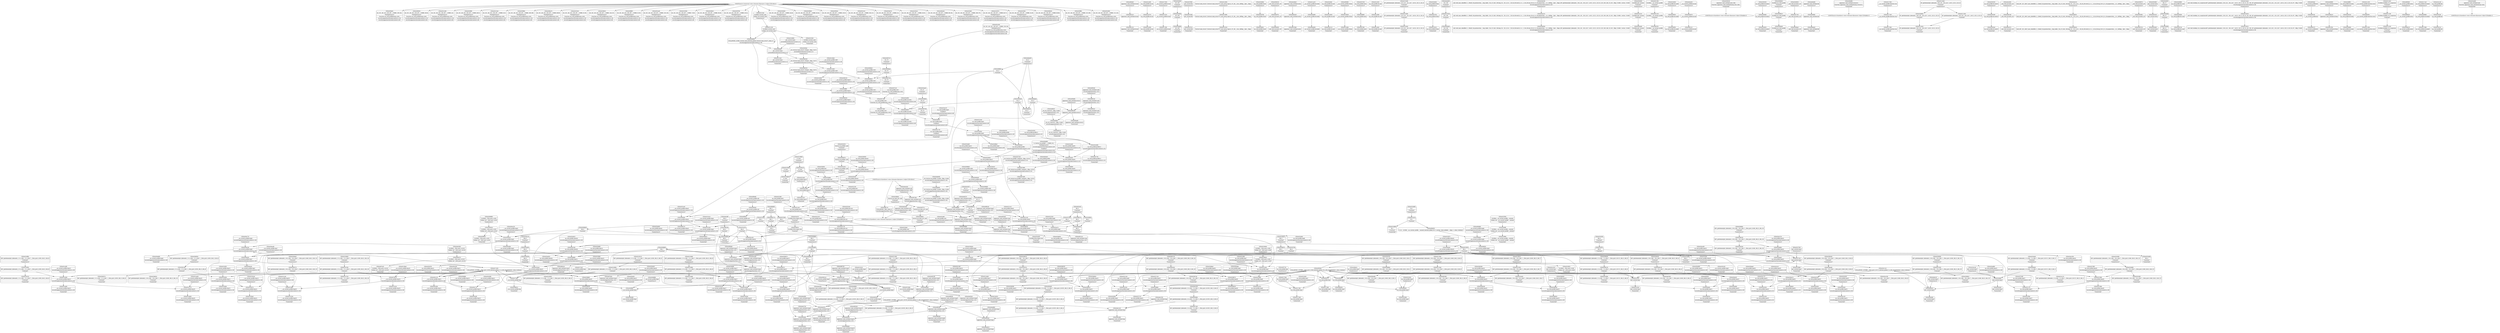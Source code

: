 digraph {
	CE0x454a720 [shape=record,shape=Mrecord,label="{CE0x454a720|aa_cred_profile:tmp24|security/apparmor/include/context.h,100|*SummSource*}"]
	CE0x4535090 [shape=record,shape=Mrecord,label="{CE0x4535090|i64*_getelementptr_inbounds_(_16_x_i64_,_16_x_i64_*___llvm_gcov_ctr46,_i64_0,_i64_12)|*Constant*|*SummSource*}"]
	CE0x4507880 [shape=record,shape=Mrecord,label="{CE0x4507880|_ret_%struct.aa_profile*_%tmp34,_!dbg_!15510|security/apparmor/include/context.h,101}"]
	CE0x44f4eb0 [shape=record,shape=Mrecord,label="{CE0x44f4eb0|__aa_current_profile:tobool1|security/apparmor/include/context.h,138}"]
	CE0x454b260 [shape=record,shape=Mrecord,label="{CE0x454b260|aa_cred_profile:tmp18|security/apparmor/include/context.h,100|*SummSource*}"]
	CE0x455fae0 [shape=record,shape=Mrecord,label="{CE0x455fae0|44:_i32,_48:_i16,_128:_i8*,_:_CMRE_136,144_|*MultipleSource*|Function::aa_cred_profile&Arg::cred::|security/apparmor/include/context.h,138|security/apparmor/include/context.h,99}"]
	CE0x450e4d0 [shape=record,shape=Mrecord,label="{CE0x450e4d0|i64*_getelementptr_inbounds_(_16_x_i64_,_16_x_i64_*___llvm_gcov_ctr46,_i64_0,_i64_1)|*Constant*|*SummSink*}"]
	CE0x4532310 [shape=record,shape=Mrecord,label="{CE0x4532310|aa_cred_profile:lnot.ext|security/apparmor/include/context.h,100}"]
	CE0x450fe30 [shape=record,shape=Mrecord,label="{CE0x450fe30|44:_i32,_48:_i16,_128:_i8*,_:_CMRE_56,64_|*MultipleSource*|Function::aa_cred_profile&Arg::cred::|security/apparmor/include/context.h,138|security/apparmor/include/context.h,99}"]
	CE0x44f1c20 [shape=record,shape=Mrecord,label="{CE0x44f1c20|apparmor_task_setrlimit:if.end|*SummSink*}"]
	CE0x4538c60 [shape=record,shape=Mrecord,label="{CE0x4538c60|aa_cred_profile:tmp28|security/apparmor/include/context.h,100|*SummSource*}"]
	CE0x454a6b0 [shape=record,shape=Mrecord,label="{CE0x454a6b0|aa_cred_profile:tmp24|security/apparmor/include/context.h,100}"]
	CE0x451e580 [shape=record,shape=Mrecord,label="{CE0x451e580|aa_cred_profile:lor.rhs|*SummSink*}"]
	CE0x451acc0 [shape=record,shape=Mrecord,label="{CE0x451acc0|i8_1|*Constant*}"]
	CE0x4517ac0 [shape=record,shape=Mrecord,label="{CE0x4517ac0|__aa_current_profile:tmp|*SummSource*}"]
	CE0x450a130 [shape=record,shape=Mrecord,label="{CE0x450a130|__aa_current_profile:tmp5|security/apparmor/include/context.h,138|*SummSource*}"]
	CE0x454b950 [shape=record,shape=Mrecord,label="{CE0x454b950|aa_cred_profile:tmp19|security/apparmor/include/context.h,100|*SummSink*}"]
	CE0x4507a60 [shape=record,shape=Mrecord,label="{CE0x4507a60|_ret_%struct.aa_profile*_%tmp34,_!dbg_!15510|security/apparmor/include/context.h,101|*SummSink*}"]
	CE0x450d050 [shape=record,shape=Mrecord,label="{CE0x450d050|i64*_getelementptr_inbounds_(_11_x_i64_,_11_x_i64_*___llvm_gcov_ctr58,_i64_0,_i64_6)|*Constant*|*SummSource*}"]
	CE0x4533930 [shape=record,shape=Mrecord,label="{CE0x4533930|aa_cred_profile:tmp12|security/apparmor/include/context.h,100}"]
	CE0x44e3750 [shape=record,shape=Mrecord,label="{CE0x44e3750|apparmor_task_setrlimit:tmp8|security/apparmor/lsm.c,613|*SummSource*}"]
	CE0x4508150 [shape=record,shape=Mrecord,label="{CE0x4508150|i64*_getelementptr_inbounds_(_2_x_i64_,_2_x_i64_*___llvm_gcov_ctr112,_i64_0,_i64_0)|*Constant*}"]
	CE0x450e0d0 [shape=record,shape=Mrecord,label="{CE0x450e0d0|__aa_current_profile:tmp1|*SummSink*}"]
	CE0x44ea2e0 [shape=record,shape=Mrecord,label="{CE0x44ea2e0|apparmor_task_setrlimit:call|security/apparmor/lsm.c,609|*SummSource*}"]
	CE0x45170f0 [shape=record,shape=Mrecord,label="{CE0x45170f0|__aa_current_profile:if.end|*SummSink*}"]
	CE0x454eb60 [shape=record,shape=Mrecord,label="{CE0x454eb60|i32_100|*Constant*|*SummSink*}"]
	CE0x4531b40 [shape=record,shape=Mrecord,label="{CE0x4531b40|aa_cred_profile:lnot2|security/apparmor/include/context.h,100|*SummSink*}"]
	CE0x45514d0 [shape=record,shape=Mrecord,label="{CE0x45514d0|44:_i32,_48:_i16,_128:_i8*,_:_CMRE_4,8_|*MultipleSource*|Function::aa_cred_profile&Arg::cred::|security/apparmor/include/context.h,138|security/apparmor/include/context.h,99}"]
	CE0x44f46b0 [shape=record,shape=Mrecord,label="{CE0x44f46b0|apparmor_task_setrlimit:tmp10|security/apparmor/lsm.c,615|*SummSink*}"]
	CE0x45158d0 [shape=record,shape=Mrecord,label="{CE0x45158d0|i64*_getelementptr_inbounds_(_11_x_i64_,_11_x_i64_*___llvm_gcov_ctr58,_i64_0,_i64_9)|*Constant*|*SummSource*}"]
	CE0x451b2f0 [shape=record,shape=Mrecord,label="{CE0x451b2f0|__aa_current_profile:tmp13|security/apparmor/include/context.h,138|*SummSource*}"]
	CE0x4514490 [shape=record,shape=Mrecord,label="{CE0x4514490|aa_cred_profile:tmp17|security/apparmor/include/context.h,100|*SummSource*}"]
	CE0x4509c00 [shape=record,shape=Mrecord,label="{CE0x4509c00|GLOBAL:__llvm_gcov_ctr58|Global_var:__llvm_gcov_ctr58}"]
	CE0x4517a50 [shape=record,shape=Mrecord,label="{CE0x4517a50|COLLAPSED:_GCMRE___llvm_gcov_ctr58_internal_global_11_x_i64_zeroinitializer:_elem_0:default:}"]
	CE0x453c330 [shape=record,shape=Mrecord,label="{CE0x453c330|aa_cred_profile:tmp33|security/apparmor/include/context.h,101|*SummSink*}"]
	CE0x451fd70 [shape=record,shape=Mrecord,label="{CE0x451fd70|__aa_current_profile:tobool1|security/apparmor/include/context.h,138|*SummSource*}"]
	CE0x4549320 [shape=record,shape=Mrecord,label="{CE0x4549320|aa_cred_profile:tmp22|security/apparmor/include/context.h,100|*SummSource*}"]
	CE0x44ee470 [shape=record,shape=Mrecord,label="{CE0x44ee470|GLOBAL:__llvm_gcov_ctr105|Global_var:__llvm_gcov_ctr105}"]
	CE0x450acd0 [shape=record,shape=Mrecord,label="{CE0x450acd0|__aa_current_profile:tmp7|security/apparmor/include/context.h,138|*SummSource*}"]
	CE0x4506250 [shape=record,shape=Mrecord,label="{CE0x4506250|_ret_%struct.task_struct*_%tmp4,_!dbg_!15471|./arch/x86/include/asm/current.h,14|*SummSink*}"]
	CE0x4550f80 [shape=record,shape=Mrecord,label="{CE0x4550f80|44:_i32,_48:_i16,_128:_i8*,_:_CMRE_48,52_|*MultipleSource*|Function::aa_cred_profile&Arg::cred::|security/apparmor/include/context.h,138|security/apparmor/include/context.h,99}"]
	CE0x4520780 [shape=record,shape=Mrecord,label="{CE0x4520780|i64_5|*Constant*}"]
	CE0x4517460 [shape=record,shape=Mrecord,label="{CE0x4517460|aa_cred_profile:tmp|*SummSink*}"]
	CE0x4507e60 [shape=record,shape=Mrecord,label="{CE0x4507e60|get_current:bb}"]
	CE0x451c660 [shape=record,shape=Mrecord,label="{CE0x451c660|%struct.task_struct*_(%struct.task_struct**)*_asm_movq_%gs:$_1:P_,$0_,_r,im,_dirflag_,_fpsr_,_flags_}"]
	CE0x454adb0 [shape=record,shape=Mrecord,label="{CE0x454adb0|aa_cred_profile:tmp25|security/apparmor/include/context.h,100|*SummSink*}"]
	CE0x44f4d90 [shape=record,shape=Mrecord,label="{CE0x44f4d90|__aa_current_profile:tmp8|security/apparmor/include/context.h,138|*SummSource*}"]
	CE0x450bf60 [shape=record,shape=Mrecord,label="{CE0x450bf60|__aa_current_profile:tmp10|security/apparmor/include/context.h,138|*SummSink*}"]
	CE0x4537430 [shape=record,shape=Mrecord,label="{CE0x4537430|i64*_getelementptr_inbounds_(_16_x_i64_,_16_x_i64_*___llvm_gcov_ctr46,_i64_0,_i64_15)|*Constant*}"]
	CE0x453bb50 [shape=record,shape=Mrecord,label="{CE0x453bb50|aa_cred_profile:tmp32|security/apparmor/include/context.h,101|*SummSink*}"]
	CE0x4558fc0 [shape=record,shape=Mrecord,label="{CE0x4558fc0|aa_cred_profile:if.end|*SummSink*}"]
	CE0x450b3f0 [shape=record,shape=Mrecord,label="{CE0x450b3f0|_call_void_mcount()_#2|*SummSink*}"]
	CE0x44fdfe0 [shape=record,shape=Mrecord,label="{CE0x44fdfe0|i32_0|*Constant*}"]
	"CONST[source:0(mediator),value:2(dynamic)][purpose:{subject}][SrcIdx:4]"
	CE0x44eb330 [shape=record,shape=Mrecord,label="{CE0x44eb330|apparmor_task_setrlimit:entry}"]
	CE0x44eef70 [shape=record,shape=Mrecord,label="{CE0x44eef70|_call_void_mcount()_#2}"]
	CE0x455bb70 [shape=record,shape=Mrecord,label="{CE0x455bb70|aa_cred_profile:tmp15|security/apparmor/include/context.h,100|*SummSource*}"]
	CE0x451ca20 [shape=record,shape=Mrecord,label="{CE0x451ca20|__aa_current_profile:do.body|*SummSource*}"]
	CE0x4536c50 [shape=record,shape=Mrecord,label="{CE0x4536c50|aa_cred_profile:tmp30|security/apparmor/include/context.h,100|*SummSink*}"]
	CE0x4521aa0 [shape=record,shape=Mrecord,label="{CE0x4521aa0|__aa_current_profile:tmp2}"]
	CE0x44ec1e0 [shape=record,shape=Mrecord,label="{CE0x44ec1e0|apparmor_task_setrlimit:tmp}"]
	CE0x44f10e0 [shape=record,shape=Mrecord,label="{CE0x44f10e0|i64_3|*Constant*|*SummSource*}"]
	CE0x44f7be0 [shape=record,shape=Mrecord,label="{CE0x44f7be0|apparmor_task_setrlimit:tmp4|security/apparmor/lsm.c,612}"]
	CE0x4559600 [shape=record,shape=Mrecord,label="{CE0x4559600|i32_22|*Constant*}"]
	CE0x45328e0 [shape=record,shape=Mrecord,label="{CE0x45328e0|aa_cred_profile:conv|security/apparmor/include/context.h,100}"]
	CE0x454ac90 [shape=record,shape=Mrecord,label="{CE0x454ac90|aa_cred_profile:tmp25|security/apparmor/include/context.h,100|*SummSource*}"]
	CE0x45223e0 [shape=record,shape=Mrecord,label="{CE0x45223e0|aa_cred_profile:tmp5|security/apparmor/include/context.h,99|*SummSource*}"]
	CE0x4549c30 [shape=record,shape=Mrecord,label="{CE0x4549c30|i64*_getelementptr_inbounds_(_16_x_i64_,_16_x_i64_*___llvm_gcov_ctr46,_i64_0,_i64_10)|*Constant*}"]
	CE0x45515a0 [shape=record,shape=Mrecord,label="{CE0x45515a0|44:_i32,_48:_i16,_128:_i8*,_:_CMRE_8,16_|*MultipleSource*|Function::aa_cred_profile&Arg::cred::|security/apparmor/include/context.h,138|security/apparmor/include/context.h,99}"]
	CE0x44e7c80 [shape=record,shape=Mrecord,label="{CE0x44e7c80|i64*_getelementptr_inbounds_(_5_x_i64_,_5_x_i64_*___llvm_gcov_ctr105,_i64_0,_i64_0)|*Constant*|*SummSink*}"]
	CE0x44f4bb0 [shape=record,shape=Mrecord,label="{CE0x44f4bb0|__aa_current_profile:tmp8|security/apparmor/include/context.h,138}"]
	CE0x454e800 [shape=record,shape=Mrecord,label="{CE0x454e800|i32_100|*Constant*}"]
	CE0x4520820 [shape=record,shape=Mrecord,label="{CE0x4520820|i64_5|*Constant*|*SummSource*}"]
	CE0x4520b20 [shape=record,shape=Mrecord,label="{CE0x4520b20|__aa_current_profile:tmp9|security/apparmor/include/context.h,138|*SummSource*}"]
	CE0x4533e70 [shape=record,shape=Mrecord,label="{CE0x4533e70|aa_cred_profile:tobool1|security/apparmor/include/context.h,100}"]
	CE0x4551f50 [shape=record,shape=Mrecord,label="{CE0x4551f50|aa_cred_profile:tmp9|security/apparmor/include/context.h,100}"]
	CE0x4534c40 [shape=record,shape=Mrecord,label="{CE0x4534c40|get_current:tmp2|*SummSource*}"]
	CE0x4549390 [shape=record,shape=Mrecord,label="{CE0x4549390|aa_cred_profile:tmp22|security/apparmor/include/context.h,100|*SummSink*}"]
	CE0x44eca00 [shape=record,shape=Mrecord,label="{CE0x44eca00|apparmor_task_setrlimit:tmp4|security/apparmor/lsm.c,612|*SummSource*}"]
	CE0x451e650 [shape=record,shape=Mrecord,label="{CE0x451e650|aa_cred_profile:lor.end}"]
	CE0x44f5890 [shape=record,shape=Mrecord,label="{CE0x44f5890|__aa_current_profile:if.then|*SummSource*}"]
	CE0x4510650 [shape=record,shape=Mrecord,label="{CE0x4510650|__aa_current_profile:if.then}"]
	CE0x45070f0 [shape=record,shape=Mrecord,label="{CE0x45070f0|aa_cred_profile:entry|*SummSink*}"]
	CE0x450c990 [shape=record,shape=Mrecord,label="{CE0x450c990|__aa_current_profile:tmp12|security/apparmor/include/context.h,138|*SummSource*}"]
	CE0x45644a0 [shape=record,shape=Mrecord,label="{CE0x45644a0|aa_cred_profile:profile|security/apparmor/include/context.h,100|*SummSink*}"]
	CE0x455c190 [shape=record,shape=Mrecord,label="{CE0x455c190|aa_cred_profile:tmp16|security/apparmor/include/context.h,100|*SummSource*}"]
	CE0x4521b80 [shape=record,shape=Mrecord,label="{CE0x4521b80|__aa_current_profile:tmp2|*SummSink*}"]
	CE0x453c740 [shape=record,shape=Mrecord,label="{CE0x453c740|aa_cred_profile:profile11|security/apparmor/include/context.h,101|*SummSink*}"]
	CE0x45657c0 [shape=record,shape=Mrecord,label="{CE0x45657c0|i64*_getelementptr_inbounds_(_16_x_i64_,_16_x_i64_*___llvm_gcov_ctr46,_i64_0,_i64_14)|*Constant*|*SummSource*}"]
	CE0x4519f40 [shape=record,shape=Mrecord,label="{CE0x4519f40|i64*_getelementptr_inbounds_(_11_x_i64_,_11_x_i64_*___llvm_gcov_ctr58,_i64_0,_i64_8)|*Constant*}"]
	CE0x450d8a0 [shape=record,shape=Mrecord,label="{CE0x450d8a0|i64*_getelementptr_inbounds_(_16_x_i64_,_16_x_i64_*___llvm_gcov_ctr46,_i64_0,_i64_1)|*Constant*}"]
	CE0x4521100 [shape=record,shape=Mrecord,label="{CE0x4521100|GLOBAL:current_task|Global_var:current_task}"]
	CE0x44ee080 [shape=record,shape=Mrecord,label="{CE0x44ee080|apparmor_task_setrlimit:tmp7|security/apparmor/lsm.c,613|*SummSource*}"]
	CE0x451cde0 [shape=record,shape=Mrecord,label="{CE0x451cde0|aa_cred_profile:do.end|*SummSink*}"]
	CE0x44f4540 [shape=record,shape=Mrecord,label="{CE0x44f4540|apparmor_task_setrlimit:tmp10|security/apparmor/lsm.c,615|*SummSource*}"]
	CE0x452f8b0 [shape=record,shape=Mrecord,label="{CE0x452f8b0|44:_i32,_48:_i16,_128:_i8*,_:_CMRE_160,168_|*MultipleSource*|Function::aa_cred_profile&Arg::cred::|security/apparmor/include/context.h,138|security/apparmor/include/context.h,99}"]
	CE0x455a640 [shape=record,shape=Mrecord,label="{CE0x455a640|aa_cred_profile:expval|security/apparmor/include/context.h,100|*SummSource*}"]
	CE0x44f8b50 [shape=record,shape=Mrecord,label="{CE0x44f8b50|i32_11|*Constant*|*SummSink*}"]
	CE0x4513440 [shape=record,shape=Mrecord,label="{CE0x4513440|i8*_getelementptr_inbounds_(_45_x_i8_,_45_x_i8_*_.str14,_i32_0,_i32_0)|*Constant*|*SummSink*}"]
	CE0x450ba70 [shape=record,shape=Mrecord,label="{CE0x450ba70|44:_i32,_48:_i16,_128:_i8*,_:_CMRE_88,89_|*MultipleSource*|Function::aa_cred_profile&Arg::cred::|security/apparmor/include/context.h,138|security/apparmor/include/context.h,99}"]
	CE0x455e700 [shape=record,shape=Mrecord,label="{CE0x455e700|aa_cred_profile:if.then}"]
	CE0x45222b0 [shape=record,shape=Mrecord,label="{CE0x45222b0|i64_2|*Constant*}"]
	CE0x4519a60 [shape=record,shape=Mrecord,label="{CE0x4519a60|i1_true|*Constant*|*SummSink*}"]
	CE0x44ea5a0 [shape=record,shape=Mrecord,label="{CE0x44ea5a0|apparmor_task_setrlimit:tmp1}"]
	CE0x451cb10 [shape=record,shape=Mrecord,label="{CE0x451cb10|aa_cred_profile:if.then|*SummSink*}"]
	CE0x4521490 [shape=record,shape=Mrecord,label="{CE0x4521490|i64*_getelementptr_inbounds_(_11_x_i64_,_11_x_i64_*___llvm_gcov_ctr58,_i64_0,_i64_1)|*Constant*|*SummSource*}"]
	CE0x4516060 [shape=record,shape=Mrecord,label="{CE0x4516060|__aa_current_profile:tmp17|security/apparmor/include/context.h,138}"]
	CE0x45410e0 [shape=record,shape=Mrecord,label="{CE0x45410e0|get_current:tmp}"]
	CE0x451f1d0 [shape=record,shape=Mrecord,label="{CE0x451f1d0|GLOBAL:current_task|Global_var:current_task|*SummSink*}"]
	CE0x4541bb0 [shape=record,shape=Mrecord,label="{CE0x4541bb0|i64*_getelementptr_inbounds_(_2_x_i64_,_2_x_i64_*___llvm_gcov_ctr112,_i64_0,_i64_0)|*Constant*|*SummSink*}"]
	CE0x453c8c0 [shape=record,shape=Mrecord,label="{CE0x453c8c0|aa_cred_profile:tmp34|security/apparmor/include/context.h,101}"]
	CE0x448acc0 [shape=record,shape=Mrecord,label="{CE0x448acc0|i32_0|*Constant*|*SummSink*}"]
	CE0x44eee10 [shape=record,shape=Mrecord,label="{CE0x44eee10|get_current:tmp3|*SummSource*}"]
	CE0x44ee5b0 [shape=record,shape=Mrecord,label="{CE0x44ee5b0|GLOBAL:__llvm_gcov_ctr105|Global_var:__llvm_gcov_ctr105|*SummSource*}"]
	CE0x450d370 [shape=record,shape=Mrecord,label="{CE0x450d370|i64*_getelementptr_inbounds_(_11_x_i64_,_11_x_i64_*___llvm_gcov_ctr58,_i64_0,_i64_6)|*Constant*|*SummSink*}"]
	CE0x4538fe0 [shape=record,shape=Mrecord,label="{CE0x4538fe0|aa_cred_profile:tmp29|security/apparmor/include/context.h,100}"]
	CE0x450c120 [shape=record,shape=Mrecord,label="{CE0x450c120|__aa_current_profile:tmp11|security/apparmor/include/context.h,138}"]
	CE0x4519900 [shape=record,shape=Mrecord,label="{CE0x4519900|i1_true|*Constant*|*SummSource*}"]
	CE0x4519560 [shape=record,shape=Mrecord,label="{CE0x4519560|i1_true|*Constant*}"]
	CE0x4565bd0 [shape=record,shape=Mrecord,label="{CE0x4565bd0|aa_cred_profile:tmp8|security/apparmor/include/context.h,100|*SummSource*}"]
	CE0x44ea830 [shape=record,shape=Mrecord,label="{CE0x44ea830|i32_138|*Constant*|*SummSource*}"]
	CE0x450de70 [shape=record,shape=Mrecord,label="{CE0x450de70|i64*_getelementptr_inbounds_(_11_x_i64_,_11_x_i64_*___llvm_gcov_ctr58,_i64_0,_i64_1)|*Constant*}"]
	CE0x4520a20 [shape=record,shape=Mrecord,label="{CE0x4520a20|__aa_current_profile:tmp9|security/apparmor/include/context.h,138}"]
	CE0x454d180 [shape=record,shape=Mrecord,label="{CE0x454d180|_call_void_asm_sideeffect_1:_09ud2_0A.pushsection___bug_table,_22a_22_0A2:_09.long_1b_-_2b,_$_0:c_-_2b_0A_09.word_$_1:c_,_0_0A_09.org_2b+$_2:c_0A.popsection_,_i,i,i,_dirflag_,_fpsr_,_flags_(i8*_getelementptr_inbounds_(_36_x_i8_,_36_x_i8_*_.str12,_i32_0,_i32_0),_i32_100,_i64_12)_#2,_!dbg_!15490,_!srcloc_!15493|security/apparmor/include/context.h,100|*SummSource*}"]
	CE0x450a3b0 [shape=record,shape=Mrecord,label="{CE0x450a3b0|__aa_current_profile:tmp5|security/apparmor/include/context.h,138|*SummSink*}"]
	CE0x44efab0 [shape=record,shape=Mrecord,label="{CE0x44efab0|_ret_i32_%error.0,_!dbg_!15482|security/apparmor/lsm.c,615}"]
	CE0x4509f20 [shape=record,shape=Mrecord,label="{CE0x4509f20|GLOBAL:__llvm_gcov_ctr58|Global_var:__llvm_gcov_ctr58|*SummSink*}"]
	CE0x451ecc0 [shape=record,shape=Mrecord,label="{CE0x451ecc0|GLOBAL:get_current|*Constant*}"]
	CE0x455efa0 [shape=record,shape=Mrecord,label="{CE0x455efa0|aa_cred_profile:lor.end|*SummSource*}"]
	CE0x4546120 [shape=record,shape=Mrecord,label="{CE0x4546120|i64*_getelementptr_inbounds_(_16_x_i64_,_16_x_i64_*___llvm_gcov_ctr46,_i64_0,_i64_4)|*Constant*}"]
	CE0x454bad0 [shape=record,shape=Mrecord,label="{CE0x454bad0|i64*_getelementptr_inbounds_(_16_x_i64_,_16_x_i64_*___llvm_gcov_ctr46,_i64_0,_i64_8)|*Constant*}"]
	CE0x44e67f0 [shape=record,shape=Mrecord,label="{CE0x44e67f0|GLOBAL:__aa_current_profile|*Constant*|*SummSink*}"]
	CE0x448ad30 [shape=record,shape=Mrecord,label="{CE0x448ad30|i32_0|*Constant*|*SummSource*}"]
	CE0x455beb0 [shape=record,shape=Mrecord,label="{CE0x455beb0|aa_cred_profile:tmp16|security/apparmor/include/context.h,100}"]
	CE0x4513750 [shape=record,shape=Mrecord,label="{CE0x4513750|i64*_getelementptr_inbounds_(_11_x_i64_,_11_x_i64_*___llvm_gcov_ctr58,_i64_0,_i64_10)|*Constant*|*SummSink*}"]
	CE0x4530930 [shape=record,shape=Mrecord,label="{CE0x4530930|aa_cred_profile:tobool1|security/apparmor/include/context.h,100|*SummSource*}"]
	CE0x451e370 [shape=record,shape=Mrecord,label="{CE0x451e370|aa_cred_profile:lor.rhs}"]
	CE0x4533240 [shape=record,shape=Mrecord,label="{CE0x4533240|44:_i32,_48:_i16,_128:_i8*,_:_CMRE_32,36_|*MultipleSource*|Function::aa_cred_profile&Arg::cred::|security/apparmor/include/context.h,138|security/apparmor/include/context.h,99}"]
	CE0x44f0c30 [shape=record,shape=Mrecord,label="{CE0x44f0c30|apparmor_task_setrlimit:tmp3|security/apparmor/lsm.c,612|*SummSink*}"]
	CE0x45227b0 [shape=record,shape=Mrecord,label="{CE0x45227b0|get_current:tmp1|*SummSource*}"]
	CE0x452e840 [shape=record,shape=Mrecord,label="{CE0x452e840|aa_cred_profile:do.end8|*SummSource*}"]
	CE0x451a380 [shape=record,shape=Mrecord,label="{CE0x451a380|__aa_current_profile:tmp15|security/apparmor/include/context.h,138}"]
	CE0x450c590 [shape=record,shape=Mrecord,label="{CE0x450c590|__aa_current_profile:tmp11|security/apparmor/include/context.h,138|*SummSink*}"]
	CE0x44ecf50 [shape=record,shape=Mrecord,label="{CE0x44ecf50|apparmor_task_setrlimit:tmp5|security/apparmor/lsm.c,612|*SummSink*}"]
	CE0x455ebe0 [shape=record,shape=Mrecord,label="{CE0x455ebe0|aa_cred_profile:security|security/apparmor/include/context.h,99}"]
	CE0x44eea50 [shape=record,shape=Mrecord,label="{CE0x44eea50|__aa_current_profile:do.end|*SummSource*}"]
	CE0x4506bf0 [shape=record,shape=Mrecord,label="{CE0x4506bf0|aa_cred_profile:entry}"]
	CE0x44f3c30 [shape=record,shape=Mrecord,label="{CE0x44f3c30|i64*_getelementptr_inbounds_(_5_x_i64_,_5_x_i64_*___llvm_gcov_ctr105,_i64_0,_i64_4)|*Constant*}"]
	CE0x44ea610 [shape=record,shape=Mrecord,label="{CE0x44ea610|apparmor_task_setrlimit:tmp1|*SummSink*}"]
	"CONST[source:0(mediator),value:2(dynamic)][purpose:{object}][SnkIdx:3]"
	CE0x454c550 [shape=record,shape=Mrecord,label="{CE0x454c550|aa_cred_profile:tmp20|security/apparmor/include/context.h,100}"]
	CE0x45344e0 [shape=record,shape=Mrecord,label="{CE0x45344e0|i64*_getelementptr_inbounds_(_2_x_i64_,_2_x_i64_*___llvm_gcov_ctr112,_i64_0,_i64_1)|*Constant*|*SummSource*}"]
	CE0x44eafc0 [shape=record,shape=Mrecord,label="{CE0x44eafc0|i64_3|*Constant*|*SummSink*}"]
	CE0x455fd20 [shape=record,shape=Mrecord,label="{CE0x455fd20|44:_i32,_48:_i16,_128:_i8*,_:_CMRE_144,152_|*MultipleSource*|Function::aa_cred_profile&Arg::cred::|security/apparmor/include/context.h,138|security/apparmor/include/context.h,99}"]
	CE0x455e620 [shape=record,shape=Mrecord,label="{CE0x455e620|aa_cred_profile:do.body5|*SummSink*}"]
	CE0x4546430 [shape=record,shape=Mrecord,label="{CE0x4546430|i64*_getelementptr_inbounds_(_16_x_i64_,_16_x_i64_*___llvm_gcov_ctr46,_i64_0,_i64_4)|*Constant*|*SummSource*}"]
	CE0x4534230 [shape=record,shape=Mrecord,label="{CE0x4534230|%struct.aa_profile*_null|*Constant*|*SummSink*}"]
	CE0x4506910 [shape=record,shape=Mrecord,label="{CE0x4506910|GLOBAL:aa_cred_profile|*Constant*}"]
	CE0x44f0b60 [shape=record,shape=Mrecord,label="{CE0x44f0b60|apparmor_task_setrlimit:tmp3|security/apparmor/lsm.c,612|*SummSource*}"]
	CE0x45492b0 [shape=record,shape=Mrecord,label="{CE0x45492b0|aa_cred_profile:tmp22|security/apparmor/include/context.h,100}"]
	CE0x454e670 [shape=record,shape=Mrecord,label="{CE0x454e670|i64*_getelementptr_inbounds_(_16_x_i64_,_16_x_i64_*___llvm_gcov_ctr46,_i64_0,_i64_9)|*Constant*|*SummSink*}"]
	CE0x45179e0 [shape=record,shape=Mrecord,label="{CE0x45179e0|__aa_current_profile:tmp}"]
	CE0x450b320 [shape=record,shape=Mrecord,label="{CE0x450b320|_call_void_mcount()_#2|*SummSource*}"]
	CE0x4549950 [shape=record,shape=Mrecord,label="{CE0x4549950|aa_cred_profile:tmp23|security/apparmor/include/context.h,100|*SummSource*}"]
	CE0x44eb880 [shape=record,shape=Mrecord,label="{CE0x44eb880|i64_1|*Constant*|*SummSink*}"]
	CE0x4537960 [shape=record,shape=Mrecord,label="{CE0x4537960|aa_cred_profile:tmp26|security/apparmor/include/context.h,100|*SummSink*}"]
	CE0x454c630 [shape=record,shape=Mrecord,label="{CE0x454c630|aa_cred_profile:tmp20|security/apparmor/include/context.h,100|*SummSink*}"]
	CE0x455a7b0 [shape=record,shape=Mrecord,label="{CE0x455a7b0|aa_cred_profile:tobool4|security/apparmor/include/context.h,100}"]
	CE0x4540b30 [shape=record,shape=Mrecord,label="{CE0x4540b30|_call_void_mcount()_#2|*SummSource*}"]
	CE0x45590d0 [shape=record,shape=Mrecord,label="{CE0x45590d0|aa_cred_profile:do.body5}"]
	CE0x455a4e0 [shape=record,shape=Mrecord,label="{CE0x455a4e0|GLOBAL:llvm.expect.i64|*Constant*|*SummSink*}"]
	CE0x45396c0 [shape=record,shape=Mrecord,label="{CE0x45396c0|i64*_getelementptr_inbounds_(_16_x_i64_,_16_x_i64_*___llvm_gcov_ctr46,_i64_0,_i64_15)|*Constant*|*SummSink*}"]
	CE0x44e6bf0 [shape=record,shape=Mrecord,label="{CE0x44e6bf0|apparmor_task_setrlimit:bb}"]
	CE0x44eda10 [shape=record,shape=Mrecord,label="{CE0x44eda10|apparmor_task_setrlimit:tmp2|security/apparmor/lsm.c,612}"]
	CE0x4506600 [shape=record,shape=Mrecord,label="{CE0x4506600|__aa_current_profile:call4|security/apparmor/include/context.h,138|*SummSource*}"]
	CE0x454aaa0 [shape=record,shape=Mrecord,label="{CE0x454aaa0|aa_cred_profile:tmp25|security/apparmor/include/context.h,100}"]
	CE0x4536f60 [shape=record,shape=Mrecord,label="{CE0x4536f60|aa_cred_profile:tmp31|security/apparmor/include/context.h,100}"]
	CE0x4540f30 [shape=record,shape=Mrecord,label="{CE0x4540f30|aa_cred_profile:do.end8|*SummSink*}"]
	"CONST[source:0(mediator),value:2(dynamic)][purpose:{object}][SnkIdx:2]"
	CE0x45172b0 [shape=record,shape=Mrecord,label="{CE0x45172b0|__aa_current_profile:land.lhs.true|*SummSource*}"]
	CE0x44f4f20 [shape=record,shape=Mrecord,label="{CE0x44f4f20|__aa_current_profile:tmp8|security/apparmor/include/context.h,138|*SummSink*}"]
	CE0x4510860 [shape=record,shape=Mrecord,label="{CE0x4510860|i8_1|*Constant*|*SummSink*}"]
	CE0x4500040 [shape=record,shape=Mrecord,label="{CE0x4500040|__aa_current_profile:tmp3}"]
	CE0x4522ce0 [shape=record,shape=Mrecord,label="{CE0x4522ce0|__aa_current_profile:tobool|security/apparmor/include/context.h,138|*SummSource*}"]
	CE0x454ce10 [shape=record,shape=Mrecord,label="{CE0x454ce10|_call_void_asm_sideeffect_1:_09ud2_0A.pushsection___bug_table,_22a_22_0A2:_09.long_1b_-_2b,_$_0:c_-_2b_0A_09.word_$_1:c_,_0_0A_09.org_2b+$_2:c_0A.popsection_,_i,i,i,_dirflag_,_fpsr_,_flags_(i8*_getelementptr_inbounds_(_36_x_i8_,_36_x_i8_*_.str12,_i32_0,_i32_0),_i32_100,_i64_12)_#2,_!dbg_!15490,_!srcloc_!15493|security/apparmor/include/context.h,100}"]
	CE0x454c180 [shape=record,shape=Mrecord,label="{CE0x454c180|i64*_getelementptr_inbounds_(_16_x_i64_,_16_x_i64_*___llvm_gcov_ctr46,_i64_0,_i64_8)|*Constant*|*SummSink*}"]
	CE0x44ee0f0 [shape=record,shape=Mrecord,label="{CE0x44ee0f0|apparmor_task_setrlimit:tmp7|security/apparmor/lsm.c,613|*SummSink*}"]
	CE0x45175d0 [shape=record,shape=Mrecord,label="{CE0x45175d0|aa_cred_profile:tmp1|*SummSink*}"]
	CE0x44f2070 [shape=record,shape=Mrecord,label="{CE0x44f2070|apparmor_task_setrlimit:cmp|security/apparmor/lsm.c,612}"]
	CE0x454d9e0 [shape=record,shape=Mrecord,label="{CE0x454d9e0|i8*_getelementptr_inbounds_(_36_x_i8_,_36_x_i8_*_.str12,_i32_0,_i32_0)|*Constant*}"]
	CE0x44ee970 [shape=record,shape=Mrecord,label="{CE0x44ee970|__aa_current_profile:do.end}"]
	CE0x4521b10 [shape=record,shape=Mrecord,label="{CE0x4521b10|__aa_current_profile:tmp2|*SummSource*}"]
	CE0x44885c0 [shape=record,shape=Mrecord,label="{CE0x44885c0|_ret_%struct.aa_profile*_%call4,_!dbg_!15494|security/apparmor/include/context.h,138|*SummSink*}"]
	CE0x4530db0 [shape=record,shape=Mrecord,label="{CE0x4530db0|aa_cred_profile:lnot|security/apparmor/include/context.h,100}"]
	CE0x451a460 [shape=record,shape=Mrecord,label="{CE0x451a460|__aa_current_profile:tmp15|security/apparmor/include/context.h,138|*SummSink*}"]
	CE0x45505a0 [shape=record,shape=Mrecord,label="{CE0x45505a0|aa_cred_profile:do.end10|*SummSink*}"]
	CE0x45072c0 [shape=record,shape=Mrecord,label="{CE0x45072c0|aa_cred_profile:cred|Function::aa_cred_profile&Arg::cred::|*SummSource*}"]
	CE0x4549a70 [shape=record,shape=Mrecord,label="{CE0x4549a70|aa_cred_profile:tmp23|security/apparmor/include/context.h,100|*SummSink*}"]
	CE0x45384e0 [shape=record,shape=Mrecord,label="{CE0x45384e0|i64*_getelementptr_inbounds_(_16_x_i64_,_16_x_i64_*___llvm_gcov_ctr46,_i64_0,_i64_13)|*Constant*|*SummSource*}"]
	CE0x44ecb70 [shape=record,shape=Mrecord,label="{CE0x44ecb70|_call_void_mcount()_#2|*SummSink*}"]
	CE0x44f0240 [shape=record,shape=Mrecord,label="{CE0x44f0240|apparmor_task_setrlimit:call1|security/apparmor/lsm.c,613}"]
	CE0x454e9e0 [shape=record,shape=Mrecord,label="{CE0x454e9e0|i32_100|*Constant*|*SummSource*}"]
	CE0x4518660 [shape=record,shape=Mrecord,label="{CE0x4518660|get_current:tmp4|./arch/x86/include/asm/current.h,14|*SummSource*}"]
	CE0x44f4d20 [shape=record,shape=Mrecord,label="{CE0x44f4d20|0:_i8,_:_GCMR___aa_current_profile.__warned_internal_global_i8_0,_section_.data.unlikely_,_align_1:_elem_0:default:}"]
	CE0x454d300 [shape=record,shape=Mrecord,label="{CE0x454d300|_call_void_asm_sideeffect_1:_09ud2_0A.pushsection___bug_table,_22a_22_0A2:_09.long_1b_-_2b,_$_0:c_-_2b_0A_09.word_$_1:c_,_0_0A_09.org_2b+$_2:c_0A.popsection_,_i,i,i,_dirflag_,_fpsr_,_flags_(i8*_getelementptr_inbounds_(_36_x_i8_,_36_x_i8_*_.str12,_i32_0,_i32_0),_i32_100,_i64_12)_#2,_!dbg_!15490,_!srcloc_!15493|security/apparmor/include/context.h,100|*SummSink*}"]
	CE0x4532150 [shape=record,shape=Mrecord,label="{CE0x4532150|aa_cred_profile:lnot3|security/apparmor/include/context.h,100|*SummSink*}"]
	CE0x451a770 [shape=record,shape=Mrecord,label="{CE0x451a770|__aa_current_profile:tmp16|security/apparmor/include/context.h,138}"]
	CE0x4508b40 [shape=record,shape=Mrecord,label="{CE0x4508b40|__aa_current_profile:cred|security/apparmor/include/context.h,138|*SummSource*}"]
	CE0x454df10 [shape=record,shape=Mrecord,label="{CE0x454df10|void_(i8*,_i32,_i64)*_asm_sideeffect_1:_09ud2_0A.pushsection___bug_table,_22a_22_0A2:_09.long_1b_-_2b,_$_0:c_-_2b_0A_09.word_$_1:c_,_0_0A_09.org_2b+$_2:c_0A.popsection_,_i,i,i,_dirflag_,_fpsr_,_flags_}"]
	CE0x44efb20 [shape=record,shape=Mrecord,label="{CE0x44efb20|_ret_i32_%error.0,_!dbg_!15482|security/apparmor/lsm.c,615|*SummSource*}"]
	CE0x44ec8f0 [shape=record,shape=Mrecord,label="{CE0x44ec8f0|i64_0|*Constant*|*SummSource*}"]
	CE0x45003f0 [shape=record,shape=Mrecord,label="{CE0x45003f0|_call_void_mcount()_#2}"]
	CE0x451c0a0 [shape=record,shape=Mrecord,label="{CE0x451c0a0|aa_cred_profile:tmp7|security/apparmor/include/context.h,100}"]
	CE0x4507030 [shape=record,shape=Mrecord,label="{CE0x4507030|aa_cred_profile:entry|*SummSource*}"]
	CE0x454f250 [shape=record,shape=Mrecord,label="{CE0x454f250|i64*_getelementptr_inbounds_(_16_x_i64_,_16_x_i64_*___llvm_gcov_ctr46,_i64_0,_i64_9)|*Constant*}"]
	CE0x44ea6b0 [shape=record,shape=Mrecord,label="{CE0x44ea6b0|apparmor_task_setrlimit:tmp1|*SummSource*}"]
	CE0x4500fd0 [shape=record,shape=Mrecord,label="{CE0x4500fd0|apparmor_task_setrlimit:tmp2|security/apparmor/lsm.c,612|*SummSink*}"]
	CE0x4530530 [shape=record,shape=Mrecord,label="{CE0x4530530|apparmor_task_setrlimit:new_rlim|Function::apparmor_task_setrlimit&Arg::new_rlim::|*SummSink*}"]
	CE0x44eebe0 [shape=record,shape=Mrecord,label="{CE0x44eebe0|i64*_getelementptr_inbounds_(_2_x_i64_,_2_x_i64_*___llvm_gcov_ctr112,_i64_0,_i64_1)|*Constant*}"]
	CE0x44f2750 [shape=record,shape=Mrecord,label="{CE0x44f2750|aa_cred_profile:tmp|*SummSource*}"]
	CE0x44ec820 [shape=record,shape=Mrecord,label="{CE0x44ec820|i32_11|*Constant*|*SummSource*}"]
	CE0x4514b10 [shape=record,shape=Mrecord,label="{CE0x4514b10|i64*_getelementptr_inbounds_(_16_x_i64_,_16_x_i64_*___llvm_gcov_ctr46,_i64_0,_i64_7)|*Constant*|*SummSource*}"]
	CE0x450fbf0 [shape=record,shape=Mrecord,label="{CE0x450fbf0|44:_i32,_48:_i16,_128:_i8*,_:_CMRE_52,56_|*MultipleSource*|Function::aa_cred_profile&Arg::cred::|security/apparmor/include/context.h,138|security/apparmor/include/context.h,99}"]
	CE0x455ca40 [shape=record,shape=Mrecord,label="{CE0x455ca40|44:_i32,_48:_i16,_128:_i8*,_:_CMRE_120,128_|*MultipleSource*|Function::aa_cred_profile&Arg::cred::|security/apparmor/include/context.h,138|security/apparmor/include/context.h,99}"]
	CE0x451b060 [shape=record,shape=Mrecord,label="{CE0x451b060|i8_1|*Constant*|*SummSource*}"]
	CE0x4505c40 [shape=record,shape=Mrecord,label="{CE0x4505c40|get_current:entry}"]
	CE0x451cbd0 [shape=record,shape=Mrecord,label="{CE0x451cbd0|aa_cred_profile:do.end}"]
	CE0x4512020 [shape=record,shape=Mrecord,label="{CE0x4512020|i32_138|*Constant*}"]
	CE0x44f03c0 [shape=record,shape=Mrecord,label="{CE0x44f03c0|apparmor_task_setrlimit:call1|security/apparmor/lsm.c,613|*SummSink*}"]
	CE0x454ef20 [shape=record,shape=Mrecord,label="{CE0x454ef20|i64_12|*Constant*|*SummSource*}"]
	CE0x454be40 [shape=record,shape=Mrecord,label="{CE0x454be40|i64*_getelementptr_inbounds_(_16_x_i64_,_16_x_i64_*___llvm_gcov_ctr46,_i64_0,_i64_8)|*Constant*|*SummSource*}"]
	CE0x45416d0 [shape=record,shape=Mrecord,label="{CE0x45416d0|aa_cred_profile:tmp3|*SummSink*}"]
	CE0x4508ff0 [shape=record,shape=Mrecord,label="{CE0x4508ff0|__aa_current_profile:tmp21|security/apparmor/include/context.h,138}"]
	CE0x4515140 [shape=record,shape=Mrecord,label="{CE0x4515140|__aa_current_profile:tmp20|security/apparmor/include/context.h,138|*SummSource*}"]
	CE0x4514260 [shape=record,shape=Mrecord,label="{CE0x4514260|aa_cred_profile:tmp17|security/apparmor/include/context.h,100}"]
	CE0x45325a0 [shape=record,shape=Mrecord,label="{CE0x45325a0|aa_cred_profile:lnot.ext|security/apparmor/include/context.h,100|*SummSource*}"]
	CE0x4539990 [shape=record,shape=Mrecord,label="{CE0x4539990|aa_cred_profile:tmp34|security/apparmor/include/context.h,101|*SummSink*}"]
	CE0x45001c0 [shape=record,shape=Mrecord,label="{CE0x45001c0|__aa_current_profile:tmp3|*SummSource*}"]
	CE0x451b570 [shape=record,shape=Mrecord,label="{CE0x451b570|__aa_current_profile:tmp14|security/apparmor/include/context.h,138}"]
	CE0x455b680 [shape=record,shape=Mrecord,label="{CE0x455b680|aa_cred_profile:tmp14|security/apparmor/include/context.h,100}"]
	CE0x4537e90 [shape=record,shape=Mrecord,label="{CE0x4537e90|aa_cred_profile:tmp27|security/apparmor/include/context.h,100|*SummSource*}"]
	CE0x455a910 [shape=record,shape=Mrecord,label="{CE0x455a910|aa_cred_profile:tobool4|security/apparmor/include/context.h,100|*SummSource*}"]
	CE0x44eb1d0 [shape=record,shape=Mrecord,label="{CE0x44eb1d0|_call_void_mcount()_#2}"]
	CE0x4513f60 [shape=record,shape=Mrecord,label="{CE0x4513f60|__aa_current_profile:tmp20|security/apparmor/include/context.h,138}"]
	CE0x454cc50 [shape=record,shape=Mrecord,label="{CE0x454cc50|aa_cred_profile:tmp21|security/apparmor/include/context.h,100|*SummSink*}"]
	CE0x4509d60 [shape=record,shape=Mrecord,label="{CE0x4509d60|GLOBAL:__llvm_gcov_ctr58|Global_var:__llvm_gcov_ctr58|*SummSource*}"]
	CE0x45406b0 [shape=record,shape=Mrecord,label="{CE0x45406b0|aa_cred_profile:do.cond|*SummSource*}"]
	CE0x4549fa0 [shape=record,shape=Mrecord,label="{CE0x4549fa0|i64*_getelementptr_inbounds_(_16_x_i64_,_16_x_i64_*___llvm_gcov_ctr46,_i64_0,_i64_10)|*Constant*|*SummSource*}"]
	CE0x4564d70 [shape=record,shape=Mrecord,label="{CE0x4564d70|%struct.aa_profile*_null|*Constant*}"]
	CE0x44ee010 [shape=record,shape=Mrecord,label="{CE0x44ee010|apparmor_task_setrlimit:tmp7|security/apparmor/lsm.c,613}"]
	CE0x45378f0 [shape=record,shape=Mrecord,label="{CE0x45378f0|aa_cred_profile:tmp26|security/apparmor/include/context.h,100|*SummSource*}"]
	CE0x44ee860 [shape=record,shape=Mrecord,label="{CE0x44ee860|__aa_current_profile:do.body}"]
	CE0x44f20e0 [shape=record,shape=Mrecord,label="{CE0x44f20e0|apparmor_task_setrlimit:cmp|security/apparmor/lsm.c,612|*SummSource*}"]
	CE0x44fdf20 [shape=record,shape=Mrecord,label="{CE0x44fdf20|__aa_current_profile:call|security/apparmor/include/context.h,138|*SummSink*}"]
	CE0x450ecf0 [shape=record,shape=Mrecord,label="{CE0x450ecf0|aa_cred_profile:tmp10|security/apparmor/include/context.h,100}"]
	CE0x455edd0 [shape=record,shape=Mrecord,label="{CE0x455edd0|aa_cred_profile:security|security/apparmor/include/context.h,99|*SummSink*}"]
	CE0x45391d0 [shape=record,shape=Mrecord,label="{CE0x45391d0|aa_cred_profile:tmp29|security/apparmor/include/context.h,100|*SummSource*}"]
	CE0x4518090 [shape=record,shape=Mrecord,label="{CE0x4518090|i64*_getelementptr_inbounds_(_11_x_i64_,_11_x_i64_*___llvm_gcov_ctr58,_i64_0,_i64_0)|*Constant*}"]
	CE0x4510e30 [shape=record,shape=Mrecord,label="{CE0x4510e30|_call_void_lockdep_rcu_suspicious(i8*_getelementptr_inbounds_(_36_x_i8_,_36_x_i8_*_.str12,_i32_0,_i32_0),_i32_138,_i8*_getelementptr_inbounds_(_45_x_i8_,_45_x_i8_*_.str14,_i32_0,_i32_0))_#7,_!dbg_!15483|security/apparmor/include/context.h,138}"]
	CE0x4549010 [shape=record,shape=Mrecord,label="{CE0x4549010|i64*_getelementptr_inbounds_(_16_x_i64_,_16_x_i64_*___llvm_gcov_ctr46,_i64_0,_i64_9)|*Constant*|*SummSource*}"]
	CE0x454cb30 [shape=record,shape=Mrecord,label="{CE0x454cb30|aa_cred_profile:tmp21|security/apparmor/include/context.h,100|*SummSource*}"]
	CE0x452ea70 [shape=record,shape=Mrecord,label="{CE0x452ea70|aa_cred_profile:tmp4|*LoadInst*|security/apparmor/include/context.h,99|*SummSource*}"]
	CE0x451e9a0 [shape=record,shape=Mrecord,label="{CE0x451e9a0|__aa_current_profile:call3|security/apparmor/include/context.h,138|*SummSource*}"]
	CE0x4508750 [shape=record,shape=Mrecord,label="{CE0x4508750|i32_78|*Constant*|*SummSink*}"]
	CE0x455aee0 [shape=record,shape=Mrecord,label="{CE0x455aee0|i64_6|*Constant*}"]
	CE0x4505900 [shape=record,shape=Mrecord,label="{CE0x4505900|GLOBAL:get_current|*Constant*|*SummSource*}"]
	CE0x450a770 [shape=record,shape=Mrecord,label="{CE0x450a770|__aa_current_profile:tmp6|security/apparmor/include/context.h,138|*SummSource*}"]
	CE0x44f0530 [shape=record,shape=Mrecord,label="{CE0x44f0530|apparmor_task_setrlimit:error.0}"]
	CE0x453bae0 [shape=record,shape=Mrecord,label="{CE0x453bae0|aa_cred_profile:tmp32|security/apparmor/include/context.h,101|*SummSource*}"]
	CE0x451bd40 [shape=record,shape=Mrecord,label="{CE0x451bd40|GLOBAL:__llvm_gcov_ctr46|Global_var:__llvm_gcov_ctr46|*SummSource*}"]
	CE0x45417e0 [shape=record,shape=Mrecord,label="{CE0x45417e0|_call_void_mcount()_#2}"]
	CE0x454b1f0 [shape=record,shape=Mrecord,label="{CE0x454b1f0|aa_cred_profile:tmp18|security/apparmor/include/context.h,100}"]
	CE0x44ef430 [shape=record,shape=Mrecord,label="{CE0x44ef430|__aa_current_profile:call|security/apparmor/include/context.h,138}"]
	CE0x4533d10 [shape=record,shape=Mrecord,label="{CE0x4533d10|aa_cred_profile:tmp12|security/apparmor/include/context.h,100|*SummSink*}"]
	CE0x4522f30 [shape=record,shape=Mrecord,label="{CE0x4522f30|i64_3|*Constant*}"]
	CE0x44f2cf0 [shape=record,shape=Mrecord,label="{CE0x44f2cf0|__aa_current_profile:bb}"]
	CE0x4520fb0 [shape=record,shape=Mrecord,label="{CE0x4520fb0|__aa_current_profile:tmp10|security/apparmor/include/context.h,138|*SummSource*}"]
	CE0x4511640 [shape=record,shape=Mrecord,label="{CE0x4511640|i8*_getelementptr_inbounds_(_36_x_i8_,_36_x_i8_*_.str12,_i32_0,_i32_0)|*Constant*|*SummSource*}"]
	CE0x4521c50 [shape=record,shape=Mrecord,label="{CE0x4521c50|aa_cred_profile:tobool|security/apparmor/include/context.h,100}"]
	CE0x455ad20 [shape=record,shape=Mrecord,label="{CE0x455ad20|aa_cred_profile:tobool4|security/apparmor/include/context.h,100|*SummSink*}"]
	CE0x454e310 [shape=record,shape=Mrecord,label="{CE0x454e310|void_(i8*,_i32,_i64)*_asm_sideeffect_1:_09ud2_0A.pushsection___bug_table,_22a_22_0A2:_09.long_1b_-_2b,_$_0:c_-_2b_0A_09.word_$_1:c_,_0_0A_09.org_2b+$_2:c_0A.popsection_,_i,i,i,_dirflag_,_fpsr_,_flags_|*SummSource*}"]
	CE0x44e8e10 [shape=record,shape=Mrecord,label="{CE0x44e8e10|apparmor_task_setrlimit:if.then}"]
	CE0x44f2c10 [shape=record,shape=Mrecord,label="{CE0x44f2c10|__aa_current_profile:do.end|*SummSink*}"]
	CE0x455b2b0 [shape=record,shape=Mrecord,label="{CE0x455b2b0|i64_6|*Constant*|*SummSink*}"]
	CE0x45102b0 [shape=record,shape=Mrecord,label="{CE0x45102b0|44:_i32,_48:_i16,_128:_i8*,_:_CMRE_72,80_|*MultipleSource*|Function::aa_cred_profile&Arg::cred::|security/apparmor/include/context.h,138|security/apparmor/include/context.h,99}"]
	CE0x451bf20 [shape=record,shape=Mrecord,label="{CE0x451bf20|GLOBAL:__llvm_gcov_ctr46|Global_var:__llvm_gcov_ctr46|*SummSink*}"]
	CE0x4549610 [shape=record,shape=Mrecord,label="{CE0x4549610|aa_cred_profile:tmp23|security/apparmor/include/context.h,100}"]
	CE0x4516b00 [shape=record,shape=Mrecord,label="{CE0x4516b00|i64*_getelementptr_inbounds_(_11_x_i64_,_11_x_i64_*___llvm_gcov_ctr58,_i64_0,_i64_10)|*Constant*|*SummSource*}"]
	CE0x4538170 [shape=record,shape=Mrecord,label="{CE0x4538170|i64*_getelementptr_inbounds_(_16_x_i64_,_16_x_i64_*___llvm_gcov_ctr46,_i64_0,_i64_13)|*Constant*}"]
	CE0x4520300 [shape=record,shape=Mrecord,label="{CE0x4520300|i64_4|*Constant*|*SummSource*}"]
	CE0x44e3640 [shape=record,shape=Mrecord,label="{CE0x44e3640|apparmor_task_setrlimit:tmp8|security/apparmor/lsm.c,613}"]
	CE0x453ba70 [shape=record,shape=Mrecord,label="{CE0x453ba70|aa_cred_profile:tmp32|security/apparmor/include/context.h,101}"]
	CE0x4531250 [shape=record,shape=Mrecord,label="{CE0x4531250|aa_cred_profile:lnot|security/apparmor/include/context.h,100|*SummSink*}"]
	CE0x4550690 [shape=record,shape=Mrecord,label="{CE0x4550690|aa_cred_profile:do.body|*SummSink*}"]
	CE0x44f22c0 [shape=record,shape=Mrecord,label="{CE0x44f22c0|apparmor_task_setrlimit:if.end}"]
	CE0x451ff70 [shape=record,shape=Mrecord,label="{CE0x451ff70|i64_4|*Constant*}"]
	CE0x45509c0 [shape=record,shape=Mrecord,label="{CE0x45509c0|44:_i32,_48:_i16,_128:_i8*,_:_CMRE_36,40_|*MultipleSource*|Function::aa_cred_profile&Arg::cred::|security/apparmor/include/context.h,138|security/apparmor/include/context.h,99}"]
	CE0x4501150 [shape=record,shape=Mrecord,label="{CE0x4501150|GLOBAL:__aa_current_profile|*Constant*}"]
	CE0x45192a0 [shape=record,shape=Mrecord,label="{CE0x45192a0|__aa_current_profile:tmp14|security/apparmor/include/context.h,138|*SummSource*}"]
	CE0x45171d0 [shape=record,shape=Mrecord,label="{CE0x45171d0|__aa_current_profile:land.lhs.true}"]
	CE0x455f760 [shape=record,shape=Mrecord,label="{CE0x455f760|44:_i32,_48:_i16,_128:_i8*,_:_CMRE_20,24_|*MultipleSource*|Function::aa_cred_profile&Arg::cred::|security/apparmor/include/context.h,138|security/apparmor/include/context.h,99}"]
	CE0x45074d0 [shape=record,shape=Mrecord,label="{CE0x45074d0|aa_cred_profile:cred|Function::aa_cred_profile&Arg::cred::|*SummSink*}"]
	CE0x451f500 [shape=record,shape=Mrecord,label="{CE0x451f500|GLOBAL:__aa_current_profile.__warned|Global_var:__aa_current_profile.__warned|*SummSource*}"]
	CE0x4531fd0 [shape=record,shape=Mrecord,label="{CE0x4531fd0|aa_cred_profile:lnot3|security/apparmor/include/context.h,100|*SummSource*}"]
	CE0x4513360 [shape=record,shape=Mrecord,label="{CE0x4513360|i8*_getelementptr_inbounds_(_45_x_i8_,_45_x_i8_*_.str14,_i32_0,_i32_0)|*Constant*}"]
	CE0x44884f0 [shape=record,shape=Mrecord,label="{CE0x44884f0|_ret_%struct.aa_profile*_%call4,_!dbg_!15494|security/apparmor/include/context.h,138}"]
	CE0x4559200 [shape=record,shape=Mrecord,label="{CE0x4559200|aa_cred_profile:do.body5|*SummSource*}"]
	CE0x452efe0 [shape=record,shape=Mrecord,label="{CE0x452efe0|aa_cred_profile:tmp6|security/apparmor/include/context.h,100|*SummSink*}"]
	CE0x450c430 [shape=record,shape=Mrecord,label="{CE0x450c430|__aa_current_profile:tmp11|security/apparmor/include/context.h,138|*SummSource*}"]
	CE0x44e6a60 [shape=record,shape=Mrecord,label="{CE0x44e6a60|apparmor_task_setrlimit:bb|*SummSource*}"]
	CE0x4515a60 [shape=record,shape=Mrecord,label="{CE0x4515a60|i64*_getelementptr_inbounds_(_11_x_i64_,_11_x_i64_*___llvm_gcov_ctr58,_i64_0,_i64_9)|*Constant*|*SummSink*}"]
	CE0x45508b0 [shape=record,shape=Mrecord,label="{CE0x45508b0|aa_cred_profile:if.end|*SummSource*}"]
	CE0x44eb960 [shape=record,shape=Mrecord,label="{CE0x44eb960|i64_1|*Constant*|*SummSource*}"]
	CE0x45061b0 [shape=record,shape=Mrecord,label="{CE0x45061b0|_ret_%struct.task_struct*_%tmp4,_!dbg_!15471|./arch/x86/include/asm/current.h,14}"]
	CE0x44f02b0 [shape=record,shape=Mrecord,label="{CE0x44f02b0|apparmor_task_setrlimit:call1|security/apparmor/lsm.c,613|*SummSource*}"]
	CE0x44e8ae0 [shape=record,shape=Mrecord,label="{CE0x44e8ae0|apparmor_task_setrlimit:bb|*SummSink*}"]
	CE0x44fb260 [shape=record,shape=Mrecord,label="{CE0x44fb260|i64_0|*Constant*}"]
	CE0x4505fa0 [shape=record,shape=Mrecord,label="{CE0x4505fa0|_ret_%struct.task_struct*_%tmp4,_!dbg_!15471|./arch/x86/include/asm/current.h,14|*SummSource*}"]
	CE0x44ecdd0 [shape=record,shape=Mrecord,label="{CE0x44ecdd0|apparmor_task_setrlimit:tmp|*SummSink*}"]
	CE0x44f7d50 [shape=record,shape=Mrecord,label="{CE0x44f7d50|apparmor_task_setrlimit:tmp4|security/apparmor/lsm.c,612|*SummSink*}"]
	CE0x4516760 [shape=record,shape=Mrecord,label="{CE0x4516760|i64*_getelementptr_inbounds_(_11_x_i64_,_11_x_i64_*___llvm_gcov_ctr58,_i64_0,_i64_10)|*Constant*}"]
	CE0x451c3c0 [shape=record,shape=Mrecord,label="{CE0x451c3c0|__aa_current_profile:if.end}"]
	CE0x4564320 [shape=record,shape=Mrecord,label="{CE0x4564320|aa_cred_profile:profile|security/apparmor/include/context.h,100|*SummSource*}"]
	CE0x455a740 [shape=record,shape=Mrecord,label="{CE0x455a740|aa_cred_profile:expval|security/apparmor/include/context.h,100|*SummSink*}"]
	CE0x454b5e0 [shape=record,shape=Mrecord,label="{CE0x454b5e0|aa_cred_profile:tmp19|security/apparmor/include/context.h,100}"]
	CE0x4538cd0 [shape=record,shape=Mrecord,label="{CE0x4538cd0|aa_cred_profile:tmp28|security/apparmor/include/context.h,100|*SummSink*}"]
	CE0x453cd20 [shape=record,shape=Mrecord,label="{CE0x453cd20|aa_cred_profile:profile11|security/apparmor/include/context.h,101|*SummSource*}"]
	CE0x4505a60 [shape=record,shape=Mrecord,label="{CE0x4505a60|GLOBAL:get_current|*Constant*|*SummSink*}"]
	CE0x4531440 [shape=record,shape=Mrecord,label="{CE0x4531440|aa_cred_profile:tmp13|*SummSource*}"]
	CE0x4514610 [shape=record,shape=Mrecord,label="{CE0x4514610|aa_cred_profile:tmp17|security/apparmor/include/context.h,100|*SummSink*}"]
	CE0x453c170 [shape=record,shape=Mrecord,label="{CE0x453c170|aa_cred_profile:tmp33|security/apparmor/include/context.h,101|*SummSource*}"]
	CE0x4516140 [shape=record,shape=Mrecord,label="{CE0x4516140|__aa_current_profile:tmp17|security/apparmor/include/context.h,138|*SummSink*}"]
	CE0x45092d0 [shape=record,shape=Mrecord,label="{CE0x45092d0|__aa_current_profile:call4|security/apparmor/include/context.h,138}"]
	CE0x44f66b0 [shape=record,shape=Mrecord,label="{CE0x44f66b0|apparmor_task_setrlimit:mode|security/apparmor/lsm.c,612}"]
	CE0x451e110 [shape=record,shape=Mrecord,label="{CE0x451e110|i64*_getelementptr_inbounds_(_2_x_i64_,_2_x_i64_*___llvm_gcov_ctr112,_i64_0,_i64_1)|*Constant*|*SummSink*}"]
	CE0x450f4e0 [shape=record,shape=Mrecord,label="{CE0x450f4e0|aa_cred_profile:profile|security/apparmor/include/context.h,100}"]
	CE0x451aa00 [shape=record,shape=Mrecord,label="{CE0x451aa00|__aa_current_profile:tmp16|security/apparmor/include/context.h,138|*SummSource*}"]
	CE0x44ed1d0 [shape=record,shape=Mrecord,label="{CE0x44ed1d0|apparmor_task_setrlimit:tmp6|security/apparmor/lsm.c,612|*SummSource*}"]
	CE0x455b470 [shape=record,shape=Mrecord,label="{CE0x455b470|aa_cred_profile:tmp15|security/apparmor/include/context.h,100}"]
	CE0x44f6720 [shape=record,shape=Mrecord,label="{CE0x44f6720|COLLAPSED:_CRE:_elem_0::|security/apparmor/lsm.c,612}"]
	CE0x451c190 [shape=record,shape=Mrecord,label="{CE0x451c190|__aa_current_profile:land.lhs.true2|*SummSource*}"]
	CE0x4511dc0 [shape=record,shape=Mrecord,label="{CE0x4511dc0|GLOBAL:lockdep_rcu_suspicious|*Constant*|*SummSource*}"]
	CE0x451bbc0 [shape=record,shape=Mrecord,label="{CE0x451bbc0|GLOBAL:__llvm_gcov_ctr46|Global_var:__llvm_gcov_ctr46}"]
	CE0x4532af0 [shape=record,shape=Mrecord,label="{CE0x4532af0|aa_cred_profile:conv|security/apparmor/include/context.h,100|*SummSource*}"]
	CE0x455a140 [shape=record,shape=Mrecord,label="{CE0x455a140|aa_cred_profile:expval|security/apparmor/include/context.h,100}"]
	CE0x450ddb0 [shape=record,shape=Mrecord,label="{CE0x450ddb0|__aa_current_profile:tmp1|*SummSource*}"]
	"CONST[source:0(mediator),value:2(dynamic)][purpose:{subject}][SnkIdx:0]"
	CE0x44f12b0 [shape=record,shape=Mrecord,label="{CE0x44f12b0|apparmor_task_setrlimit:call|security/apparmor/lsm.c,609}"]
	CE0x454b2d0 [shape=record,shape=Mrecord,label="{CE0x454b2d0|aa_cred_profile:tmp18|security/apparmor/include/context.h,100|*SummSink*}"]
	CE0x454f6a0 [shape=record,shape=Mrecord,label="{CE0x454f6a0|aa_cred_profile:tmp5|security/apparmor/include/context.h,99|*SummSink*}"]
	CE0x4505dd0 [shape=record,shape=Mrecord,label="{CE0x4505dd0|get_current:entry|*SummSource*}"]
	CE0x4507f80 [shape=record,shape=Mrecord,label="{CE0x4507f80|get_current:bb|*SummSource*}"]
	CE0x4508990 [shape=record,shape=Mrecord,label="{CE0x4508990|COLLAPSED:_GCRE_current_task_external_global_%struct.task_struct*:_elem_0::|security/apparmor/include/context.h,138}"]
	CE0x451c5a0 [shape=record,shape=Mrecord,label="{CE0x451c5a0|get_current:tmp4|./arch/x86/include/asm/current.h,14|*SummSink*}"]
	CE0x4511c80 [shape=record,shape=Mrecord,label="{CE0x4511c80|GLOBAL:lockdep_rcu_suspicious|*Constant*}"]
	CE0x45193a0 [shape=record,shape=Mrecord,label="{CE0x45193a0|__aa_current_profile:tmp14|security/apparmor/include/context.h,138|*SummSink*}"]
	CE0x45075e0 [shape=record,shape=Mrecord,label="{CE0x45075e0|_ret_%struct.aa_profile*_%tmp34,_!dbg_!15510|security/apparmor/include/context.h,101|*SummSource*}"]
	CE0x450f200 [shape=record,shape=Mrecord,label="{CE0x450f200|aa_cred_profile:tmp11|security/apparmor/include/context.h,100|*SummSource*}"]
	CE0x44f8240 [shape=record,shape=Mrecord,label="{CE0x44f8240|apparmor_task_setrlimit:tmp2|security/apparmor/lsm.c,612|*SummSource*}"]
	CE0x44e7f30 [shape=record,shape=Mrecord,label="{CE0x44e7f30|apparmor_task_setrlimit:if.then|*SummSink*}"]
	CE0x45208f0 [shape=record,shape=Mrecord,label="{CE0x45208f0|i64_5|*Constant*|*SummSink*}"]
	CE0x44f8370 [shape=record,shape=Mrecord,label="{CE0x44f8370|i64_3|*Constant*}"]
	CE0x455eaa0 [shape=record,shape=Mrecord,label="{CE0x455eaa0|i32_22|*Constant*|*SummSource*}"]
	CE0x45213a0 [shape=record,shape=Mrecord,label="{CE0x45213a0|GLOBAL:current_task|Global_var:current_task|*SummSource*}"]
	CE0x451eb00 [shape=record,shape=Mrecord,label="{CE0x451eb00|__aa_current_profile:call3|security/apparmor/include/context.h,138|*SummSink*}"]
	CE0x44eb110 [shape=record,shape=Mrecord,label="{CE0x44eb110|i64_2|*Constant*}"]
	CE0x44f8560 [shape=record,shape=Mrecord,label="{CE0x44f8560|__aa_current_profile:entry|*SummSource*}"]
	CE0x4550d40 [shape=record,shape=Mrecord,label="{CE0x4550d40|44:_i32,_48:_i16,_128:_i8*,_:_CMRE_44,48_|*MultipleSource*|Function::aa_cred_profile&Arg::cred::|security/apparmor/include/context.h,138|security/apparmor/include/context.h,99}"]
	CE0x4517560 [shape=record,shape=Mrecord,label="{CE0x4517560|aa_cred_profile:tmp1|*SummSource*}"]
	CE0x452ff70 [shape=record,shape=Mrecord,label="{CE0x452ff70|aa_cred_profile:tmp4|*LoadInst*|security/apparmor/include/context.h,99}"]
	CE0x44f7ce0 [shape=record,shape=Mrecord,label="{CE0x44f7ce0|apparmor_task_setrlimit:tmp5|security/apparmor/lsm.c,612}"]
	CE0x455e840 [shape=record,shape=Mrecord,label="{CE0x455e840|aa_cred_profile:if.then|*SummSource*}"]
	CE0x4550b00 [shape=record,shape=Mrecord,label="{CE0x4550b00|44:_i32,_48:_i16,_128:_i8*,_:_CMRE_40,44_|*MultipleSource*|Function::aa_cred_profile&Arg::cred::|security/apparmor/include/context.h,138|security/apparmor/include/context.h,99}"]
	CE0x455f5e0 [shape=record,shape=Mrecord,label="{CE0x455f5e0|44:_i32,_48:_i16,_128:_i8*,_:_CMRE_16,20_|*MultipleSource*|Function::aa_cred_profile&Arg::cred::|security/apparmor/include/context.h,138|security/apparmor/include/context.h,99}"]
	CE0x4517d90 [shape=record,shape=Mrecord,label="{CE0x4517d90|aa_cred_profile:do.body6|*SummSink*}"]
	CE0x44ed410 [shape=record,shape=Mrecord,label="{CE0x44ed410|apparmor_task_setrlimit:mode|security/apparmor/lsm.c,612|*SummSink*}"]
	CE0x451b280 [shape=record,shape=Mrecord,label="{CE0x451b280|__aa_current_profile:tmp13|security/apparmor/include/context.h,138}"]
	CE0x455b130 [shape=record,shape=Mrecord,label="{CE0x455b130|i64_6|*Constant*|*SummSource*}"]
	CE0x44f6280 [shape=record,shape=Mrecord,label="{CE0x44f6280|apparmor_task_setrlimit:tmp9|security/apparmor/lsm.c,615}"]
	CE0x44efdf0 [shape=record,shape=Mrecord,label="{CE0x44efdf0|i64_0|*Constant*|*SummSink*}"]
	CE0x455b7f0 [shape=record,shape=Mrecord,label="{CE0x455b7f0|aa_cred_profile:tmp14|security/apparmor/include/context.h,100|*SummSink*}"]
	CE0x44f6360 [shape=record,shape=Mrecord,label="{CE0x44f6360|apparmor_task_setrlimit:tmp9|security/apparmor/lsm.c,615|*SummSink*}"]
	CE0x450efe0 [shape=record,shape=Mrecord,label="{CE0x450efe0|aa_cred_profile:tmp11|security/apparmor/include/context.h,100}"]
	CE0x45002e0 [shape=record,shape=Mrecord,label="{CE0x45002e0|__aa_current_profile:tmp3|*SummSink*}"]
	CE0x4564660 [shape=record,shape=Mrecord,label="{CE0x4564660|0:_%struct.aa_profile*,_:_CMRE_0,8_|*MultipleSource*|security/apparmor/include/context.h,99|*LoadInst*|security/apparmor/include/context.h,99|security/apparmor/include/context.h,100}"]
	CE0x50aded0 [shape=record,shape=Mrecord,label="{CE0x50aded0|_ret_%struct.aa_profile*_%call4,_!dbg_!15494|security/apparmor/include/context.h,138|*SummSource*}"]
	CE0x4536b70 [shape=record,shape=Mrecord,label="{CE0x4536b70|aa_cred_profile:tmp30|security/apparmor/include/context.h,100}"]
	CE0x450c710 [shape=record,shape=Mrecord,label="{CE0x450c710|__aa_current_profile:tmp12|security/apparmor/include/context.h,138}"]
	CE0x4537fb0 [shape=record,shape=Mrecord,label="{CE0x4537fb0|aa_cred_profile:tmp27|security/apparmor/include/context.h,100|*SummSink*}"]
	CE0x44fe8c0 [shape=record,shape=Mrecord,label="{CE0x44fe8c0|aa_cred_profile:tmp2|*SummSource*}"]
	CE0x45133d0 [shape=record,shape=Mrecord,label="{CE0x45133d0|i8*_getelementptr_inbounds_(_45_x_i8_,_45_x_i8_*_.str14,_i32_0,_i32_0)|*Constant*|*SummSource*}"]
	CE0x450caf0 [shape=record,shape=Mrecord,label="{CE0x450caf0|__aa_current_profile:tmp12|security/apparmor/include/context.h,138|*SummSink*}"]
	CE0x4532720 [shape=record,shape=Mrecord,label="{CE0x4532720|aa_cred_profile:lnot.ext|security/apparmor/include/context.h,100|*SummSink*}"]
	CE0x455bcf0 [shape=record,shape=Mrecord,label="{CE0x455bcf0|aa_cred_profile:tmp15|security/apparmor/include/context.h,100|*SummSink*}"]
	CE0x44f4430 [shape=record,shape=Mrecord,label="{CE0x44f4430|apparmor_task_setrlimit:tmp10|security/apparmor/lsm.c,615}"]
	CE0x450ae30 [shape=record,shape=Mrecord,label="{CE0x450ae30|__aa_current_profile:tmp7|security/apparmor/include/context.h,138|*SummSink*}"]
	CE0x455c5c0 [shape=record,shape=Mrecord,label="{CE0x455c5c0|44:_i32,_48:_i16,_128:_i8*,_:_CMRE_104,112_|*MultipleSource*|Function::aa_cred_profile&Arg::cred::|security/apparmor/include/context.h,138|security/apparmor/include/context.h,99}"]
	CE0x451ab00 [shape=record,shape=Mrecord,label="{CE0x451ab00|__aa_current_profile:tmp16|security/apparmor/include/context.h,138|*SummSink*}"]
	CE0x451c2b0 [shape=record,shape=Mrecord,label="{CE0x451c2b0|__aa_current_profile:land.lhs.true2|*SummSink*}"]
	CE0x4559700 [shape=record,shape=Mrecord,label="{CE0x4559700|i32_22|*Constant*|*SummSink*}"]
	CE0x455eb70 [shape=record,shape=Mrecord,label="{CE0x455eb70|44:_i32,_48:_i16,_128:_i8*,_:_CMRE_0,4_|*MultipleSource*|Function::aa_cred_profile&Arg::cred::|security/apparmor/include/context.h,138|security/apparmor/include/context.h,99}"]
	CE0x44f3e60 [shape=record,shape=Mrecord,label="{CE0x44f3e60|i64*_getelementptr_inbounds_(_5_x_i64_,_5_x_i64_*___llvm_gcov_ctr105,_i64_0,_i64_4)|*Constant*|*SummSource*}"]
	CE0x452ef70 [shape=record,shape=Mrecord,label="{CE0x452ef70|i64_0|*Constant*}"]
	CE0x4520c30 [shape=record,shape=Mrecord,label="{CE0x4520c30|__aa_current_profile:tmp9|security/apparmor/include/context.h,138|*SummSink*}"]
	CE0x4550260 [shape=record,shape=Mrecord,label="{CE0x4550260|aa_cred_profile:do.end10}"]
	CE0x453ca80 [shape=record,shape=Mrecord,label="{CE0x453ca80|aa_cred_profile:tmp34|security/apparmor/include/context.h,101|*SummSource*}"]
	CE0x4534d80 [shape=record,shape=Mrecord,label="{CE0x4534d80|i64*_getelementptr_inbounds_(_16_x_i64_,_16_x_i64_*___llvm_gcov_ctr46,_i64_0,_i64_12)|*Constant*}"]
	CE0x44f0ac0 [shape=record,shape=Mrecord,label="{CE0x44f0ac0|apparmor_task_setrlimit:tmp3|security/apparmor/lsm.c,612}"]
	CE0x4545f40 [shape=record,shape=Mrecord,label="{CE0x4545f40|aa_cred_profile:tmp9|security/apparmor/include/context.h,100|*SummSink*}"]
	CE0x4517ea0 [shape=record,shape=Mrecord,label="{CE0x4517ea0|i64*_getelementptr_inbounds_(_16_x_i64_,_16_x_i64_*___llvm_gcov_ctr46,_i64_0,_i64_0)|*Constant*}"]
	CE0x4551990 [shape=record,shape=Mrecord,label="{CE0x4551990|aa_cred_profile:tmp8|security/apparmor/include/context.h,100}"]
	CE0x44ed680 [shape=record,shape=Mrecord,label="{CE0x44ed680|i64*_getelementptr_inbounds_(_5_x_i64_,_5_x_i64_*___llvm_gcov_ctr105,_i64_0,_i64_3)|*Constant*|*SummSource*}"]
	CE0x455f050 [shape=record,shape=Mrecord,label="{CE0x455f050|aa_cred_profile:do.end8}"]
	CE0x4514e50 [shape=record,shape=Mrecord,label="{CE0x4514e50|i64*_getelementptr_inbounds_(_16_x_i64_,_16_x_i64_*___llvm_gcov_ctr46,_i64_0,_i64_7)|*Constant*|*SummSink*}"]
	CE0x45086a0 [shape=record,shape=Mrecord,label="{CE0x45086a0|i32_78|*Constant*}"]
	CE0x44f0750 [shape=record,shape=Mrecord,label="{CE0x44f0750|apparmor_task_setrlimit:tmp5|security/apparmor/lsm.c,612|*SummSource*}"]
	CE0x454b830 [shape=record,shape=Mrecord,label="{CE0x454b830|aa_cred_profile:tmp19|security/apparmor/include/context.h,100|*SummSource*}"]
	"CONST[source:2(external),value:2(dynamic)][purpose:{subject}][SrcIdx:5]"
	CE0x4565290 [shape=record,shape=Mrecord,label="{CE0x4565290|aa_cred_profile:tmp29|security/apparmor/include/context.h,100|*SummSink*}"]
	CE0x450dbf0 [shape=record,shape=Mrecord,label="{CE0x450dbf0|__aa_current_profile:tmp1}"]
	CE0x44ec250 [shape=record,shape=Mrecord,label="{CE0x44ec250|apparmor_task_setrlimit:tmp|*SummSource*}"]
	CE0x4530f30 [shape=record,shape=Mrecord,label="{CE0x4530f30|aa_cred_profile:lnot|security/apparmor/include/context.h,100|*SummSource*}"]
	CE0x450a0c0 [shape=record,shape=Mrecord,label="{CE0x450a0c0|__aa_current_profile:tmp5|security/apparmor/include/context.h,138}"]
	CE0x4522740 [shape=record,shape=Mrecord,label="{CE0x4522740|get_current:tmp1}"]
	CE0x45216c0 [shape=record,shape=Mrecord,label="{CE0x45216c0|i64*_getelementptr_inbounds_(_11_x_i64_,_11_x_i64_*___llvm_gcov_ctr58,_i64_0,_i64_1)|*Constant*|*SummSink*}"]
	CE0x4513c50 [shape=record,shape=Mrecord,label="{CE0x4513c50|__aa_current_profile:tmp19|security/apparmor/include/context.h,138|*SummSink*}"]
	CE0x45330c0 [shape=record,shape=Mrecord,label="{CE0x45330c0|44:_i32,_48:_i16,_128:_i8*,_:_CMRE_28,32_|*MultipleSource*|Function::aa_cred_profile&Arg::cred::|security/apparmor/include/context.h,138|security/apparmor/include/context.h,99}"]
	CE0x4519c20 [shape=record,shape=Mrecord,label="{CE0x4519c20|i64*_getelementptr_inbounds_(_11_x_i64_,_11_x_i64_*___llvm_gcov_ctr58,_i64_0,_i64_8)|*Constant*|*SummSink*}"]
	CE0x45174f0 [shape=record,shape=Mrecord,label="{CE0x45174f0|aa_cred_profile:tmp1}"]
	CE0x44f2670 [shape=record,shape=Mrecord,label="{CE0x44f2670|aa_cred_profile:tmp}"]
	CE0x450bcb0 [shape=record,shape=Mrecord,label="{CE0x450bcb0|44:_i32,_48:_i16,_128:_i8*,_:_CMRE_96,104_|*MultipleSource*|Function::aa_cred_profile&Arg::cred::|security/apparmor/include/context.h,138|security/apparmor/include/context.h,99}"]
	CE0x455a2c0 [shape=record,shape=Mrecord,label="{CE0x455a2c0|GLOBAL:llvm.expect.i64|*Constant*|*SummSource*}"]
	CE0x4536be0 [shape=record,shape=Mrecord,label="{CE0x4536be0|aa_cred_profile:tmp30|security/apparmor/include/context.h,100|*SummSource*}"]
	CE0x454f770 [shape=record,shape=Mrecord,label="{CE0x454f770|%struct.aa_task_cxt*_null|*Constant*}"]
	CE0x4534cb0 [shape=record,shape=Mrecord,label="{CE0x4534cb0|get_current:tmp2|*SummSink*}"]
	CE0x454fd00 [shape=record,shape=Mrecord,label="{CE0x454fd00|i64_3|*Constant*}"]
	CE0x454a2e0 [shape=record,shape=Mrecord,label="{CE0x454a2e0|i64*_getelementptr_inbounds_(_16_x_i64_,_16_x_i64_*___llvm_gcov_ctr46,_i64_0,_i64_10)|*Constant*|*SummSink*}"]
	CE0x45066d0 [shape=record,shape=Mrecord,label="{CE0x45066d0|__aa_current_profile:call4|security/apparmor/include/context.h,138|*SummSink*}"]
	CE0x4537150 [shape=record,shape=Mrecord,label="{CE0x4537150|aa_cred_profile:tmp31|security/apparmor/include/context.h,100|*SummSource*}"]
	CE0x44ed2e0 [shape=record,shape=Mrecord,label="{CE0x44ed2e0|apparmor_task_setrlimit:tmp6|security/apparmor/lsm.c,612|*SummSink*}"]
	CE0x4500750 [shape=record,shape=Mrecord,label="{CE0x4500750|_call_void_mcount()_#2|*SummSink*}"]
	CE0x452faf0 [shape=record,shape=Mrecord,label="{CE0x452faf0|44:_i32,_48:_i16,_128:_i8*,_:_CMRE_168,176_|*MultipleSource*|Function::aa_cred_profile&Arg::cred::|security/apparmor/include/context.h,138|security/apparmor/include/context.h,99}"]
	CE0x4511300 [shape=record,shape=Mrecord,label="{CE0x4511300|i8*_getelementptr_inbounds_(_36_x_i8_,_36_x_i8_*_.str12,_i32_0,_i32_0)|*Constant*}"]
	CE0x451cd20 [shape=record,shape=Mrecord,label="{CE0x451cd20|aa_cred_profile:do.end|*SummSource*}"]
	CE0x451a3f0 [shape=record,shape=Mrecord,label="{CE0x451a3f0|__aa_current_profile:tmp15|security/apparmor/include/context.h,138|*SummSource*}"]
	CE0x4516290 [shape=record,shape=Mrecord,label="{CE0x4516290|__aa_current_profile:tmp18|security/apparmor/include/context.h,138}"]
	CE0x44ec4e0 [shape=record,shape=Mrecord,label="{CE0x44ec4e0|i64*_getelementptr_inbounds_(_5_x_i64_,_5_x_i64_*___llvm_gcov_ctr105,_i64_0,_i64_3)|*Constant*}"]
	CE0x44f2da0 [shape=record,shape=Mrecord,label="{CE0x44f2da0|__aa_current_profile:bb|*SummSource*}"]
	CE0x450f320 [shape=record,shape=Mrecord,label="{CE0x450f320|aa_cred_profile:tmp11|security/apparmor/include/context.h,100|*SummSink*}"]
	CE0x4559f10 [shape=record,shape=Mrecord,label="{CE0x4559f10|GLOBAL:llvm.expect.i64|*Constant*}"]
	CE0x4517fe0 [shape=record,shape=Mrecord,label="{CE0x4517fe0|i64*_getelementptr_inbounds_(_16_x_i64_,_16_x_i64_*___llvm_gcov_ctr46,_i64_0,_i64_0)|*Constant*|*SummSource*}"]
	CE0x451f690 [shape=record,shape=Mrecord,label="{CE0x451f690|GLOBAL:__aa_current_profile.__warned|Global_var:__aa_current_profile.__warned|*SummSink*}"]
	CE0x454c5c0 [shape=record,shape=Mrecord,label="{CE0x454c5c0|aa_cred_profile:tmp20|security/apparmor/include/context.h,100|*SummSource*}"]
	CE0x450edd0 [shape=record,shape=Mrecord,label="{CE0x450edd0|aa_cred_profile:tmp10|security/apparmor/include/context.h,100|*SummSink*}"]
	CE0x44eb8f0 [shape=record,shape=Mrecord,label="{CE0x44eb8f0|i64_1|*Constant*}"]
	CE0x4511e30 [shape=record,shape=Mrecord,label="{CE0x4511e30|GLOBAL:lockdep_rcu_suspicious|*Constant*|*SummSink*}"]
	CE0x450db10 [shape=record,shape=Mrecord,label="{CE0x450db10|__aa_current_profile:tmp|*SummSink*}"]
	CE0x4541c40 [shape=record,shape=Mrecord,label="{CE0x4541c40|aa_cred_profile:bb|*SummSource*}"]
	CE0x44f8450 [shape=record,shape=Mrecord,label="{CE0x44f8450|__aa_current_profile:entry}"]
	CE0x44f62f0 [shape=record,shape=Mrecord,label="{CE0x44f62f0|apparmor_task_setrlimit:tmp9|security/apparmor/lsm.c,615|*SummSource*}"]
	CE0x4518210 [shape=record,shape=Mrecord,label="{CE0x4518210|i64*_getelementptr_inbounds_(_11_x_i64_,_11_x_i64_*___llvm_gcov_ctr58,_i64_0,_i64_0)|*Constant*|*SummSource*}"]
	CE0x454a790 [shape=record,shape=Mrecord,label="{CE0x454a790|aa_cred_profile:tmp24|security/apparmor/include/context.h,100|*SummSink*}"]
	CE0x44fe850 [shape=record,shape=Mrecord,label="{CE0x44fe850|aa_cred_profile:tmp2}"]
	CE0x456ef80 [shape=record,shape=Mrecord,label="{CE0x456ef80|apparmor_task_setrlimit:resource|Function::apparmor_task_setrlimit&Arg::resource::|*SummSink*}"]
	CE0x454fb40 [shape=record,shape=Mrecord,label="{CE0x454fb40|%struct.aa_task_cxt*_null|*Constant*|*SummSink*}"]
	CE0x4565450 [shape=record,shape=Mrecord,label="{CE0x4565450|i64*_getelementptr_inbounds_(_16_x_i64_,_16_x_i64_*___llvm_gcov_ctr46,_i64_0,_i64_14)|*Constant*}"]
	CE0x4534320 [shape=record,shape=Mrecord,label="{CE0x4534320|%struct.aa_profile*_null|*Constant*|*SummSource*}"]
	CE0x45310b0 [shape=record,shape=Mrecord,label="{CE0x45310b0|aa_cred_profile:tmp13}"]
	CE0x450e350 [shape=record,shape=Mrecord,label="{CE0x450e350|i64*_getelementptr_inbounds_(_16_x_i64_,_16_x_i64_*___llvm_gcov_ctr46,_i64_0,_i64_1)|*Constant*|*SummSource*}"]
	CE0x44e38c0 [shape=record,shape=Mrecord,label="{CE0x44e38c0|apparmor_task_setrlimit:tmp8|security/apparmor/lsm.c,613|*SummSink*}"]
	CE0x454fe50 [shape=record,shape=Mrecord,label="{CE0x454fe50|aa_cred_profile:tobool|security/apparmor/include/context.h,100|*SummSink*}"]
	CE0x4517050 [shape=record,shape=Mrecord,label="{CE0x4517050|__aa_current_profile:if.end|*SummSource*}"]
	CE0x45087c0 [shape=record,shape=Mrecord,label="{CE0x45087c0|i32_78|*Constant*|*SummSource*}"]
	CE0x4510070 [shape=record,shape=Mrecord,label="{CE0x4510070|44:_i32,_48:_i16,_128:_i8*,_:_CMRE_64,72_|*MultipleSource*|Function::aa_cred_profile&Arg::cred::|security/apparmor/include/context.h,138|security/apparmor/include/context.h,99}"]
	CE0x4539380 [shape=record,shape=Mrecord,label="{CE0x4539380|i64*_getelementptr_inbounds_(_16_x_i64_,_16_x_i64_*___llvm_gcov_ctr46,_i64_0,_i64_15)|*Constant*|*SummSource*}"]
	CE0x4520460 [shape=record,shape=Mrecord,label="{CE0x4520460|i64_4|*Constant*|*SummSink*}"]
	CE0x44f4000 [shape=record,shape=Mrecord,label="{CE0x44f4000|i64*_getelementptr_inbounds_(_5_x_i64_,_5_x_i64_*___llvm_gcov_ctr105,_i64_0,_i64_4)|*Constant*|*SummSink*}"]
	CE0x4510f10 [shape=record,shape=Mrecord,label="{CE0x4510f10|_call_void_lockdep_rcu_suspicious(i8*_getelementptr_inbounds_(_36_x_i8_,_36_x_i8_*_.str12,_i32_0,_i32_0),_i32_138,_i8*_getelementptr_inbounds_(_45_x_i8_,_45_x_i8_*_.str14,_i32_0,_i32_0))_#7,_!dbg_!15483|security/apparmor/include/context.h,138|*SummSink*}"]
	CE0x44e4be0 [shape=record,shape=Mrecord,label="{CE0x44e4be0|apparmor_task_setrlimit:entry|*SummSource*}"]
	CE0x44f0ed0 [shape=record,shape=Mrecord,label="{CE0x44f0ed0|apparmor_task_setrlimit:if.end|*SummSource*}"]
	CE0x454eeb0 [shape=record,shape=Mrecord,label="{CE0x454eeb0|i64_12|*Constant*}"]
	CE0x454efd0 [shape=record,shape=Mrecord,label="{CE0x454efd0|i64_12|*Constant*|*SummSink*}"]
	CE0x44ea350 [shape=record,shape=Mrecord,label="{CE0x44ea350|apparmor_task_setrlimit:call|security/apparmor/lsm.c,609|*SummSink*}"]
	CE0x4538820 [shape=record,shape=Mrecord,label="{CE0x4538820|i64*_getelementptr_inbounds_(_16_x_i64_,_16_x_i64_*___llvm_gcov_ctr46,_i64_0,_i64_13)|*Constant*|*SummSink*}"]
	CE0x451fe40 [shape=record,shape=Mrecord,label="{CE0x451fe40|__aa_current_profile:tobool1|security/apparmor/include/context.h,138|*SummSink*}"]
	CE0x45318b0 [shape=record,shape=Mrecord,label="{CE0x45318b0|aa_cred_profile:lnot2|security/apparmor/include/context.h,100}"]
	CE0x455b610 [shape=record,shape=Mrecord,label="{CE0x455b610|i64_5|*Constant*}"]
	CE0x45147d0 [shape=record,shape=Mrecord,label="{CE0x45147d0|i64*_getelementptr_inbounds_(_16_x_i64_,_16_x_i64_*___llvm_gcov_ctr46,_i64_0,_i64_7)|*Constant*}"]
	CE0x451e4f0 [shape=record,shape=Mrecord,label="{CE0x451e4f0|aa_cred_profile:lor.rhs|*SummSource*}"]
	CE0x4550530 [shape=record,shape=Mrecord,label="{CE0x4550530|aa_cred_profile:do.end10|*SummSource*}"]
	CE0x4537270 [shape=record,shape=Mrecord,label="{CE0x4537270|aa_cred_profile:tmp31|security/apparmor/include/context.h,100|*SummSink*}"]
	CE0x450b4b0 [shape=record,shape=Mrecord,label="{CE0x450b4b0|get_current:tmp4|./arch/x86/include/asm/current.h,14}"]
	"CONST[source:0(mediator),value:2(dynamic)][purpose:{object}][SnkIdx:1]"
	CE0x4501280 [shape=record,shape=Mrecord,label="{CE0x4501280|GLOBAL:__aa_current_profile|*Constant*|*SummSource*}"]
	CE0x44ed0a0 [shape=record,shape=Mrecord,label="{CE0x44ed0a0|apparmor_task_setrlimit:tmp6|security/apparmor/lsm.c,612}"]
	CE0x4513b70 [shape=record,shape=Mrecord,label="{CE0x4513b70|__aa_current_profile:tmp19|security/apparmor/include/context.h,138}"]
	CE0x45501c0 [shape=record,shape=Mrecord,label="{CE0x45501c0|aa_cred_profile:bb|*SummSink*}"]
	CE0x44ed900 [shape=record,shape=Mrecord,label="{CE0x44ed900|i64*_getelementptr_inbounds_(_5_x_i64_,_5_x_i64_*___llvm_gcov_ctr105,_i64_0,_i64_3)|*Constant*|*SummSink*}"]
	CE0x4521020 [shape=record,shape=Mrecord,label="{CE0x4521020|%struct.task_struct*_(%struct.task_struct**)*_asm_movq_%gs:$_1:P_,$0_,_r,im,_dirflag_,_fpsr_,_flags_|*SummSink*}"]
	CE0x4552140 [shape=record,shape=Mrecord,label="{CE0x4552140|aa_cred_profile:tmp9|security/apparmor/include/context.h,100|*SummSource*}"]
	CE0x4540cb0 [shape=record,shape=Mrecord,label="{CE0x4540cb0|i32_0|*Constant*}"]
	CE0x44f7a20 [shape=record,shape=Mrecord,label="{CE0x44f7a20|GLOBAL:__llvm_gcov_ctr105|Global_var:__llvm_gcov_ctr105|*SummSink*}"]
	CE0x44f3a90 [shape=record,shape=Mrecord,label="{CE0x44f3a90|apparmor_task_setrlimit:error.0|*SummSink*}"]
	CE0x4550110 [shape=record,shape=Mrecord,label="{CE0x4550110|aa_cred_profile:lor.end|*SummSink*}"]
	CE0x454d4c0 [shape=record,shape=Mrecord,label="{CE0x454d4c0|void_(i8*,_i32,_i64)*_asm_sideeffect_1:_09ud2_0A.pushsection___bug_table,_22a_22_0A2:_09.long_1b_-_2b,_$_0:c_-_2b_0A_09.word_$_1:c_,_0_0A_09.org_2b+$_2:c_0A.popsection_,_i,i,i,_dirflag_,_fpsr_,_flags_|*SummSink*}"]
	CE0x4532f40 [shape=record,shape=Mrecord,label="{CE0x4532f40|44:_i32,_48:_i16,_128:_i8*,_:_CMRE_24,28_|*MultipleSource*|Function::aa_cred_profile&Arg::cred::|security/apparmor/include/context.h,138|security/apparmor/include/context.h,99}"]
	CE0x4533ad0 [shape=record,shape=Mrecord,label="{CE0x4533ad0|aa_cred_profile:tmp12|security/apparmor/include/context.h,100|*SummSource*}"]
	CE0x450b830 [shape=record,shape=Mrecord,label="{CE0x450b830|44:_i32,_48:_i16,_128:_i8*,_:_CMRE_80,88_|*MultipleSource*|Function::aa_cred_profile&Arg::cred::|security/apparmor/include/context.h,138|security/apparmor/include/context.h,99}"]
	CE0x4540ba0 [shape=record,shape=Mrecord,label="{CE0x4540ba0|_call_void_mcount()_#2|*SummSink*}"]
	CE0x4551b00 [shape=record,shape=Mrecord,label="{CE0x4551b00|aa_cred_profile:tmp7|security/apparmor/include/context.h,100|*SummSink*}"]
	CE0x44eeeb0 [shape=record,shape=Mrecord,label="{CE0x44eeeb0|get_current:tmp3|*SummSink*}"]
	CE0x451c9b0 [shape=record,shape=Mrecord,label="{CE0x451c9b0|__aa_current_profile:if.then|*SummSink*}"]
	CE0x450aa50 [shape=record,shape=Mrecord,label="{CE0x450aa50|__aa_current_profile:tmp7|security/apparmor/include/context.h,138}"]
	CE0x44eed10 [shape=record,shape=Mrecord,label="{CE0x44eed10|get_current:tmp3}"]
	CE0x4521cc0 [shape=record,shape=Mrecord,label="{CE0x4521cc0|aa_cred_profile:tobool|security/apparmor/include/context.h,100|*SummSource*}"]
	CE0x44fe570 [shape=record,shape=Mrecord,label="{CE0x44fe570|__aa_current_profile:tobool|security/apparmor/include/context.h,138|*SummSink*}"]
	CE0x451c800 [shape=record,shape=Mrecord,label="{CE0x451c800|%struct.task_struct*_(%struct.task_struct**)*_asm_movq_%gs:$_1:P_,$0_,_r,im,_dirflag_,_fpsr_,_flags_|*SummSource*}"]
	CE0x4531c40 [shape=record,shape=Mrecord,label="{CE0x4531c40|aa_cred_profile:lnot3|security/apparmor/include/context.h,100}"]
	CE0x455cc80 [shape=record,shape=Mrecord,label="{CE0x455cc80|44:_i32,_48:_i16,_128:_i8*,_:_CMRE_128,136_|*MultipleSource*|Function::aa_cred_profile&Arg::cred::|security/apparmor/include/context.h,138|security/apparmor/include/context.h,99}"]
	CE0x44fb1c0 [shape=record,shape=Mrecord,label="{CE0x44fb1c0|i64_2|*Constant*|*SummSink*}"]
	CE0x4541630 [shape=record,shape=Mrecord,label="{CE0x4541630|aa_cred_profile:tmp3|*SummSource*}"]
	CE0x4505e90 [shape=record,shape=Mrecord,label="{CE0x4505e90|get_current:entry|*SummSink*}"]
	CE0x44ee900 [shape=record,shape=Mrecord,label="{CE0x44ee900|__aa_current_profile:do.body|*SummSink*}"]
	CE0x455b6f0 [shape=record,shape=Mrecord,label="{CE0x455b6f0|aa_cred_profile:tmp14|security/apparmor/include/context.h,100|*SummSource*}"]
	CE0x4507f10 [shape=record,shape=Mrecord,label="{CE0x4507f10|get_current:bb|*SummSink*}"]
	CE0x4522320 [shape=record,shape=Mrecord,label="{CE0x4522320|aa_cred_profile:tmp6|security/apparmor/include/context.h,100|*SummSource*}"]
	CE0x4546790 [shape=record,shape=Mrecord,label="{CE0x4546790|i64*_getelementptr_inbounds_(_16_x_i64_,_16_x_i64_*___llvm_gcov_ctr46,_i64_0,_i64_4)|*Constant*|*SummSink*}"]
	CE0x4509500 [shape=record,shape=Mrecord,label="{CE0x4509500|__aa_current_profile:tmp21|security/apparmor/include/context.h,138|*SummSink*}"]
	CE0x450ccb0 [shape=record,shape=Mrecord,label="{CE0x450ccb0|i64*_getelementptr_inbounds_(_11_x_i64_,_11_x_i64_*___llvm_gcov_ctr58,_i64_0,_i64_6)|*Constant*}"]
	CE0x44f6560 [shape=record,shape=Mrecord,label="{CE0x44f6560|i32_11|*Constant*}"]
	CE0x451b360 [shape=record,shape=Mrecord,label="{CE0x451b360|__aa_current_profile:tmp13|security/apparmor/include/context.h,138|*SummSink*}"]
	CE0x4515240 [shape=record,shape=Mrecord,label="{CE0x4515240|__aa_current_profile:tmp20|security/apparmor/include/context.h,138|*SummSink*}"]
	CE0x45160d0 [shape=record,shape=Mrecord,label="{CE0x45160d0|__aa_current_profile:tmp17|security/apparmor/include/context.h,138|*SummSource*}"]
	CE0x4522650 [shape=record,shape=Mrecord,label="{CE0x4522650|i64_1|*Constant*}"]
	CE0x44fb080 [shape=record,shape=Mrecord,label="{CE0x44fb080|i64_2|*Constant*|*SummSource*}"]
	CE0x4517ca0 [shape=record,shape=Mrecord,label="{CE0x4517ca0|aa_cred_profile:do.body6|*SummSource*}"]
	CE0x450aff0 [shape=record,shape=Mrecord,label="{CE0x450aff0|GLOBAL:__aa_current_profile.__warned|Global_var:__aa_current_profile.__warned}"]
	CE0x4551880 [shape=record,shape=Mrecord,label="{CE0x4551880|aa_cred_profile:tmp7|security/apparmor/include/context.h,100|*SummSource*}"]
	CE0x4517380 [shape=record,shape=Mrecord,label="{CE0x4517380|__aa_current_profile:land.lhs.true|*SummSink*}"]
	CE0x44eccf0 [shape=record,shape=Mrecord,label="{CE0x44eccf0|COLLAPSED:_GCMRE___llvm_gcov_ctr105_internal_global_5_x_i64_zeroinitializer:_elem_0:default:}"]
	CE0x44fea00 [shape=record,shape=Mrecord,label="{CE0x44fea00|aa_cred_profile:tmp3}"]
	CE0x45205e0 [shape=record,shape=Mrecord,label="{CE0x45205e0|__aa_current_profile:tmp10|security/apparmor/include/context.h,138}"]
	CE0x45165a0 [shape=record,shape=Mrecord,label="{CE0x45165a0|__aa_current_profile:tmp18|security/apparmor/include/context.h,138|*SummSink*}"]
	CE0x4506d50 [shape=record,shape=Mrecord,label="{CE0x4506d50|GLOBAL:aa_cred_profile|*Constant*|*SummSource*}"]
	CE0x4507160 [shape=record,shape=Mrecord,label="{CE0x4507160|aa_cred_profile:cred|Function::aa_cred_profile&Arg::cred::}"]
	CE0x4534bd0 [shape=record,shape=Mrecord,label="{CE0x4534bd0|get_current:tmp2}"]
	CE0x452ee70 [shape=record,shape=Mrecord,label="{CE0x452ee70|aa_cred_profile:tmp6|security/apparmor/include/context.h,100}"]
	CE0x4522fa0 [shape=record,shape=Mrecord,label="{CE0x4522fa0|i64_2|*Constant*}"]
	CE0x44ecb00 [shape=record,shape=Mrecord,label="{CE0x44ecb00|_call_void_mcount()_#2|*SummSource*}"]
	CE0x44efc10 [shape=record,shape=Mrecord,label="{CE0x44efc10|_ret_i32_%error.0,_!dbg_!15482|security/apparmor/lsm.c,615|*SummSink*}"]
	CE0x454c940 [shape=record,shape=Mrecord,label="{CE0x454c940|aa_cred_profile:tmp21|security/apparmor/include/context.h,100}"]
	CE0x4559d50 [shape=record,shape=Mrecord,label="{CE0x4559d50|aa_cred_profile:conv|security/apparmor/include/context.h,100|*SummSink*}"]
	CE0x44fde80 [shape=record,shape=Mrecord,label="{CE0x44fde80|__aa_current_profile:call|security/apparmor/include/context.h,138|*SummSource*}"]
	CE0x4519fb0 [shape=record,shape=Mrecord,label="{CE0x4519fb0|i64*_getelementptr_inbounds_(_11_x_i64_,_11_x_i64_*___llvm_gcov_ctr58,_i64_0,_i64_8)|*Constant*|*SummSource*}"]
	CE0x4522bb0 [shape=record,shape=Mrecord,label="{CE0x4522bb0|get_current:tmp1|*SummSink*}"]
	CE0x455ff60 [shape=record,shape=Mrecord,label="{CE0x455ff60|44:_i32,_48:_i16,_128:_i8*,_:_CMRE_152,160_|*MultipleSource*|Function::aa_cred_profile&Arg::cred::|security/apparmor/include/context.h,138|security/apparmor/include/context.h,99}"]
	CE0x455ed00 [shape=record,shape=Mrecord,label="{CE0x455ed00|aa_cred_profile:security|security/apparmor/include/context.h,99|*SummSource*}"]
	CE0x4508920 [shape=record,shape=Mrecord,label="{CE0x4508920|__aa_current_profile:cred|security/apparmor/include/context.h,138}"]
	CE0x4537880 [shape=record,shape=Mrecord,label="{CE0x4537880|aa_cred_profile:tmp26|security/apparmor/include/context.h,100}"]
	CE0x45407a0 [shape=record,shape=Mrecord,label="{CE0x45407a0|aa_cred_profile:do.cond|*SummSink*}"]
	CE0x4513be0 [shape=record,shape=Mrecord,label="{CE0x4513be0|__aa_current_profile:tmp19|security/apparmor/include/context.h,138|*SummSource*}"]
	CE0x4508c10 [shape=record,shape=Mrecord,label="{CE0x4508c10|__aa_current_profile:cred|security/apparmor/include/context.h,138|*SummSink*}"]
	CE0x4551d70 [shape=record,shape=Mrecord,label="{CE0x4551d70|aa_cred_profile:tmp8|security/apparmor/include/context.h,100|*SummSink*}"]
	CE0x4530a70 [shape=record,shape=Mrecord,label="{CE0x4530a70|i1_true|*Constant*}"]
	CE0x45118c0 [shape=record,shape=Mrecord,label="{CE0x45118c0|i8*_getelementptr_inbounds_(_36_x_i8_,_36_x_i8_*_.str12,_i32_0,_i32_0)|*Constant*|*SummSink*}"]
	CE0x44fe930 [shape=record,shape=Mrecord,label="{CE0x44fe930|aa_cred_profile:tmp2|*SummSink*}"]
	CE0x44fe3b0 [shape=record,shape=Mrecord,label="{CE0x44fe3b0|__aa_current_profile:tobool|security/apparmor/include/context.h,138}"]
	CE0x4541320 [shape=record,shape=Mrecord,label="{CE0x4541320|get_current:tmp|*SummSource*}"]
	CE0x45315c0 [shape=record,shape=Mrecord,label="{CE0x45315c0|aa_cred_profile:tmp13|*SummSink*}"]
	CE0x44e78d0 [shape=record,shape=Mrecord,label="{CE0x44e78d0|apparmor_task_setrlimit:entry|*SummSink*}"]
	CE0x44e39b0 [shape=record,shape=Mrecord,label="{CE0x44e39b0|i64*_getelementptr_inbounds_(_5_x_i64_,_5_x_i64_*___llvm_gcov_ctr105,_i64_0,_i64_0)|*Constant*}"]
	CE0x44f2e70 [shape=record,shape=Mrecord,label="{CE0x44f2e70|__aa_current_profile:bb|*SummSink*}"]
	CE0x450a8d0 [shape=record,shape=Mrecord,label="{CE0x450a8d0|__aa_current_profile:tmp6|security/apparmor/include/context.h,138|*SummSink*}"]
	CE0x453c050 [shape=record,shape=Mrecord,label="{CE0x453c050|aa_cred_profile:tmp33|security/apparmor/include/context.h,101}"]
	CE0x4506ed0 [shape=record,shape=Mrecord,label="{CE0x4506ed0|GLOBAL:aa_cred_profile|*Constant*|*SummSink*}"]
	CE0x45232c0 [shape=record,shape=Mrecord,label="{CE0x45232c0|__aa_current_profile:tmp4|security/apparmor/include/context.h,138|*SummSource*}"]
	CE0x44f2f50 [shape=record,shape=Mrecord,label="{CE0x44f2f50|__aa_current_profile:land.lhs.true2}"]
	CE0x4509150 [shape=record,shape=Mrecord,label="{CE0x4509150|__aa_current_profile:tmp21|security/apparmor/include/context.h,138|*SummSource*}"]
	CE0x454ff60 [shape=record,shape=Mrecord,label="{CE0x454ff60|aa_cred_profile:do.body|*SummSource*}"]
	CE0x4518300 [shape=record,shape=Mrecord,label="{CE0x4518300|i64*_getelementptr_inbounds_(_11_x_i64_,_11_x_i64_*___llvm_gcov_ctr58,_i64_0,_i64_0)|*Constant*|*SummSink*}"]
	CE0x44e6990 [shape=record,shape=Mrecord,label="{CE0x44e6990|apparmor_task_setrlimit:if.then|*SummSource*}"]
	CE0x4551720 [shape=record,shape=Mrecord,label="{CE0x4551720|aa_cred_profile:tmp4|*LoadInst*|security/apparmor/include/context.h,99|*SummSink*}"]
	CE0x4500670 [shape=record,shape=Mrecord,label="{CE0x4500670|_call_void_mcount()_#2|*SummSource*}"]
	CE0x4550780 [shape=record,shape=Mrecord,label="{CE0x4550780|aa_cred_profile:if.end}"]
	CE0x4509840 [shape=record,shape=Mrecord,label="{CE0x4509840|i64_0|*Constant*}"]
	CE0x4510ea0 [shape=record,shape=Mrecord,label="{CE0x4510ea0|_call_void_lockdep_rcu_suspicious(i8*_getelementptr_inbounds_(_36_x_i8_,_36_x_i8_*_.str12,_i32_0,_i32_0),_i32_138,_i8*_getelementptr_inbounds_(_45_x_i8_,_45_x_i8_*_.str14,_i32_0,_i32_0))_#7,_!dbg_!15483|security/apparmor/include/context.h,138|*SummSource*}"]
	CE0x450a240 [shape=record,shape=Mrecord,label="{CE0x450a240|__aa_current_profile:tmp6|security/apparmor/include/context.h,138}"]
	CE0x4515400 [shape=record,shape=Mrecord,label="{CE0x4515400|__aa_current_profile:call3|security/apparmor/include/context.h,138}"]
	CE0x45408b0 [shape=record,shape=Mrecord,label="{CE0x45408b0|aa_cred_profile:do.body6}"]
	CE0x448abe0 [shape=record,shape=Mrecord,label="{CE0x448abe0|i32_0|*Constant*}"]
	CE0x44f26e0 [shape=record,shape=Mrecord,label="{CE0x44f26e0|COLLAPSED:_GCMRE___llvm_gcov_ctr46_internal_global_16_x_i64_zeroinitializer:_elem_0:default:}"]
	CE0x44f2150 [shape=record,shape=Mrecord,label="{CE0x44f2150|apparmor_task_setrlimit:cmp|security/apparmor/lsm.c,612|*SummSink*}"]
	CE0x4533ee0 [shape=record,shape=Mrecord,label="{CE0x4533ee0|aa_cred_profile:tobool1|security/apparmor/include/context.h,100|*SummSink*}"]
	CE0x45140e0 [shape=record,shape=Mrecord,label="{CE0x45140e0|aa_cred_profile:tmp16|security/apparmor/include/context.h,100|*SummSink*}"]
	CE0x4550320 [shape=record,shape=Mrecord,label="{CE0x4550320|aa_cred_profile:do.body}"]
	CE0x4523100 [shape=record,shape=Mrecord,label="{CE0x4523100|__aa_current_profile:tmp4|security/apparmor/include/context.h,138}"]
	CE0x4515860 [shape=record,shape=Mrecord,label="{CE0x4515860|i64*_getelementptr_inbounds_(_11_x_i64_,_11_x_i64_*___llvm_gcov_ctr58,_i64_0,_i64_9)|*Constant*}"]
	CE0x450db80 [shape=record,shape=Mrecord,label="{CE0x450db80|i64_1|*Constant*}"]
	CE0x50ade10 [shape=record,shape=Mrecord,label="{CE0x50ade10|__aa_current_profile:entry|*SummSink*}"]
	CE0x454f8a0 [shape=record,shape=Mrecord,label="{CE0x454f8a0|%struct.aa_task_cxt*_null|*Constant*|*SummSource*}"]
	CE0x45080e0 [shape=record,shape=Mrecord,label="{CE0x45080e0|i64*_getelementptr_inbounds_(_2_x_i64_,_2_x_i64_*___llvm_gcov_ctr112,_i64_0,_i64_0)|*Constant*|*SummSource*}"]
	CE0x44f39d0 [shape=record,shape=Mrecord,label="{CE0x44f39d0|apparmor_task_setrlimit:error.0|*SummSource*}"]
	CE0x45353d0 [shape=record,shape=Mrecord,label="{CE0x45353d0|i64*_getelementptr_inbounds_(_16_x_i64_,_16_x_i64_*___llvm_gcov_ctr46,_i64_0,_i64_12)|*Constant*|*SummSink*}"]
	CE0x45405b0 [shape=record,shape=Mrecord,label="{CE0x45405b0|aa_cred_profile:do.cond}"]
	CE0x4537c70 [shape=record,shape=Mrecord,label="{CE0x4537c70|aa_cred_profile:tmp27|security/apparmor/include/context.h,100}"]
	CE0x452f1b0 [shape=record,shape=Mrecord,label="{CE0x452f1b0|aa_cred_profile:bb}"]
	CE0x450ed60 [shape=record,shape=Mrecord,label="{CE0x450ed60|aa_cred_profile:tmp10|security/apparmor/include/context.h,100|*SummSource*}"]
	CE0x4509910 [shape=record,shape=Mrecord,label="{CE0x4509910|__aa_current_profile:tmp4|security/apparmor/include/context.h,138|*SummSink*}"]
	CE0x45411c0 [shape=record,shape=Mrecord,label="{CE0x45411c0|COLLAPSED:_GCMRE___llvm_gcov_ctr112_internal_global_2_x_i64_zeroinitializer:_elem_0:default:}"]
	CE0x44ea190 [shape=record,shape=Mrecord,label="{CE0x44ea190|i64*_getelementptr_inbounds_(_5_x_i64_,_5_x_i64_*___llvm_gcov_ctr105,_i64_0,_i64_0)|*Constant*|*SummSource*}"]
	CE0x44ea9a0 [shape=record,shape=Mrecord,label="{CE0x44ea9a0|i32_138|*Constant*|*SummSink*}"]
	CE0x452fd30 [shape=record,shape=Mrecord,label="{CE0x452fd30|aa_cred_profile:tmp5|security/apparmor/include/context.h,99}"]
	CE0x4538bf0 [shape=record,shape=Mrecord,label="{CE0x4538bf0|aa_cred_profile:tmp28|security/apparmor/include/context.h,100}"]
	CE0x44ed370 [shape=record,shape=Mrecord,label="{CE0x44ed370|apparmor_task_setrlimit:mode|security/apparmor/lsm.c,612|*SummSource*}"]
	CE0x44f2560 [shape=record,shape=Mrecord,label="{CE0x44f2560|i64*_getelementptr_inbounds_(_16_x_i64_,_16_x_i64_*___llvm_gcov_ctr46,_i64_0,_i64_0)|*Constant*|*SummSink*}"]
	CE0x45367a0 [shape=record,shape=Mrecord,label="{CE0x45367a0|i64*_getelementptr_inbounds_(_16_x_i64_,_16_x_i64_*___llvm_gcov_ctr46,_i64_0,_i64_14)|*Constant*|*SummSink*}"]
	CE0x45225e0 [shape=record,shape=Mrecord,label="{CE0x45225e0|get_current:tmp|*SummSink*}"]
	CE0x45164a0 [shape=record,shape=Mrecord,label="{CE0x45164a0|__aa_current_profile:tmp18|security/apparmor/include/context.h,138|*SummSource*}"]
	CE0x453a490 [shape=record,shape=Mrecord,label="{CE0x453a490|apparmor_task_setrlimit:task|Function::apparmor_task_setrlimit&Arg::task::|*SummSink*}"]
	CE0x4531ad0 [shape=record,shape=Mrecord,label="{CE0x4531ad0|aa_cred_profile:lnot2|security/apparmor/include/context.h,100|*SummSource*}"]
	CE0x455c800 [shape=record,shape=Mrecord,label="{CE0x455c800|44:_i32,_48:_i16,_128:_i8*,_:_CMRE_112,120_|*MultipleSource*|Function::aa_cred_profile&Arg::cred::|security/apparmor/include/context.h,138|security/apparmor/include/context.h,99}"]
	CE0x453c6d0 [shape=record,shape=Mrecord,label="{CE0x453c6d0|aa_cred_profile:profile11|security/apparmor/include/context.h,101}"]
	CE0x4522650 -> CE0x44eb880
	CE0x448ad30 -> CE0x4540cb0
	"CONST[source:2(external),value:2(dynamic)][purpose:{subject}][SrcIdx:5]" -> CE0x45102b0
	CE0x454f250 -> CE0x45492b0
	CE0x454c5c0 -> CE0x454c550
	CE0x450d8a0 -> CE0x450e4d0
	CE0x4515400 -> CE0x4508920
	CE0x44ec8f0 -> CE0x44fb260
	CE0x44ecb00 -> CE0x44eb1d0
	CE0x45179e0 -> CE0x450db10
	CE0x45318b0 -> CE0x4531c40
	CE0x4522650 -> CE0x4551f50
	CE0x4500040 -> CE0x4517a50
	CE0x4509d60 -> CE0x4509c00
	CE0x451a770 -> CE0x4517a50
	CE0x45417e0 -> CE0x4540ba0
	CE0x4511c80 -> CE0x4511e30
	CE0x454f770 -> CE0x454fb40
	CE0x45179e0 -> CE0x450dbf0
	CE0x44f26e0 -> CE0x454c550
	CE0x4523100 -> CE0x4509910
	CE0x452ee70 -> CE0x451c0a0
	CE0x4564660 -> CE0x4533930
	CE0x454fd00 -> CE0x44eafc0
	CE0x44f26e0 -> CE0x454b1f0
	CE0x44f3c30 -> CE0x44f6280
	CE0x4540b30 -> CE0x45417e0
	CE0x4517a50 -> CE0x4513b70
	CE0x44eccf0 -> CE0x44f6280
	CE0x4551f50 -> CE0x44f26e0
	CE0x45492b0 -> CE0x4549390
	CE0x44ec250 -> CE0x44ec1e0
	CE0x45508b0 -> CE0x4550780
	CE0x4522650 -> CE0x450efe0
	CE0x44f2f50 -> CE0x451c2b0
	CE0x453a490 -> "CONST[source:0(mediator),value:2(dynamic)][purpose:{object}][SnkIdx:1]"
	CE0x44f6280 -> CE0x44f6360
	CE0x455b130 -> CE0x455aee0
	CE0x450a0c0 -> CE0x450a240
	CE0x44f0b60 -> CE0x44f0ac0
	CE0x4522ce0 -> CE0x44fe3b0
	CE0x4510e30 -> CE0x4510f10
	CE0x45092d0 -> CE0x44884f0
	CE0x450c710 -> CE0x4517a50
	CE0x4508990 -> CE0x450b4b0
	CE0x4522650 -> CE0x4537c70
	CE0x4559f10 -> CE0x455a140
	"CONST[source:2(external),value:2(dynamic)][purpose:{subject}][SrcIdx:5]" -> CE0x4533240
	CE0x44f12b0 -> CE0x44ea350
	CE0x4507160 -> CE0x455ebe0
	"CONST[source:2(external),value:2(dynamic)][purpose:{subject}][SrcIdx:5]" -> CE0x455fd20
	CE0x4565450 -> CE0x45367a0
	"CONST[source:2(external),value:2(dynamic)][purpose:{subject}][SrcIdx:5]" -> CE0x45330c0
	CE0x4538fe0 -> CE0x4565290
	CE0x4537880 -> CE0x4537c70
	CE0x4519900 -> CE0x4519560
	CE0x44f8370 -> CE0x44f2070
	CE0x454df10 -> CE0x454d4c0
	CE0x45411c0 -> CE0x45410e0
	CE0x45310b0 -> CE0x45318b0
	CE0x44f26e0 -> CE0x4536b70
	CE0x452ef70 -> CE0x455b470
	CE0x44f7ce0 -> CE0x44ed0a0
	CE0x4522fa0 -> CE0x44fb1c0
	CE0x450f200 -> CE0x450efe0
	CE0x450d050 -> CE0x450ccb0
	CE0x450efe0 -> CE0x450f320
	CE0x45405b0 -> CE0x45407a0
	CE0x44eb110 -> CE0x44fb1c0
	CE0x452ee70 -> CE0x452efe0
	CE0x44eb8f0 -> CE0x44f0ac0
	CE0x450f4e0 -> CE0x4533930
	CE0x4521c50 -> CE0x452ee70
	CE0x4517fe0 -> CE0x4517ea0
	CE0x454eeb0 -> CE0x454efd0
	CE0x4505c40 -> CE0x4505e90
	CE0x4505900 -> CE0x451ecc0
	CE0x451b280 -> CE0x451b570
	CE0x4516060 -> CE0x4516290
	CE0x450a0c0 -> CE0x450a3b0
	CE0x4533e70 -> CE0x4533ee0
	CE0x4522f30 -> CE0x44eafc0
	CE0x451c190 -> CE0x44f2f50
	CE0x455aee0 -> CE0x455b2b0
	CE0x451ca20 -> CE0x44ee860
	CE0x450aa50 -> CE0x450ae30
	CE0x4551990 -> CE0x4551f50
	CE0x4520fb0 -> CE0x45205e0
	CE0x450db80 -> CE0x4500040
	CE0x4537880 -> CE0x4537960
	CE0x4516060 -> CE0x4516140
	CE0x44f2670 -> CE0x45174f0
	"CONST[source:2(external),value:2(dynamic)][purpose:{subject}][SrcIdx:5]" -> CE0x45213a0
	CE0x451bbc0 -> CE0x455b470
	"CONST[source:2(external),value:2(dynamic)][purpose:{subject}][SrcIdx:5]" -> CE0x4532f40
	CE0x45590d0 -> CE0x455e620
	CE0x4513360 -> CE0x4513440
	CE0x451b060 -> CE0x451acc0
	CE0x4510ea0 -> CE0x4510e30
	CE0x45384e0 -> CE0x4538170
	CE0x4536b70 -> CE0x4536f60
	CE0x44f3c30 -> CE0x44f4000
	CE0x4517a50 -> CE0x451a380
	CE0x4559600 -> CE0x455ebe0
	CE0x452fd30 -> CE0x453c6d0
	CE0x44f26e0 -> CE0x44f2670
	CE0x454cb30 -> CE0x454c940
	CE0x44ef430 -> CE0x44fdf20
	CE0x453bae0 -> CE0x453ba70
	CE0x4536f60 -> CE0x44f26e0
	"CONST[source:2(external),value:2(dynamic)][purpose:{subject}][SrcIdx:5]" -> CE0x452faf0
	CE0x453ca80 -> CE0x453c8c0
	CE0x44fe850 -> CE0x44fea00
	CE0x44efab0 -> CE0x44efc10
	CE0x4531fd0 -> CE0x4531c40
	"CONST[source:2(external),value:2(dynamic)][purpose:{subject}][SrcIdx:5]" -> CE0x455f5e0
	CE0x455c190 -> CE0x455beb0
	CE0x4530530 -> "CONST[source:0(mediator),value:2(dynamic)][purpose:{object}][SnkIdx:3]"
	CE0x451c3c0 -> CE0x45170f0
	CE0x4520780 -> CE0x4520a20
	CE0x4513b70 -> CE0x4513c50
	CE0x454a6b0 -> CE0x454a790
	CE0x4535090 -> CE0x4534d80
	CE0x44f0ed0 -> CE0x44f22c0
	CE0x44ec4e0 -> CE0x44ed900
	CE0x452ff70 -> CE0x452fd30
	"CONST[source:2(external),value:2(dynamic)][purpose:{subject}][SrcIdx:5]" -> CE0x455f760
	CE0x44ed370 -> CE0x44f66b0
	CE0x44eb960 -> CE0x4522650
	CE0x4512020 -> CE0x44ea9a0
	CE0x45222b0 -> CE0x452ee70
	"CONST[source:2(external),value:2(dynamic)][purpose:{subject}][SrcIdx:5]" -> CE0x4508990
	"CONST[source:2(external),value:2(dynamic)][purpose:{subject}][SrcIdx:5]" -> CE0x450ba70
	CE0x44ee010 -> CE0x44e3640
	CE0x44f4bb0 -> CE0x44f4f20
	"CONST[source:2(external),value:2(dynamic)][purpose:{subject}][SrcIdx:5]" -> CE0x45515a0
	CE0x453c8c0 -> CE0x4507880
	CE0x44f26e0 -> CE0x453ba70
	CE0x4565450 -> CE0x4536b70
	CE0x455ed00 -> CE0x455ebe0
	CE0x456ef80 -> "CONST[source:0(mediator),value:2(dynamic)][purpose:{object}][SnkIdx:2]"
	"CONST[source:2(external),value:2(dynamic)][purpose:{subject}][SrcIdx:5]" -> CE0x450fe30
	CE0x451b570 -> CE0x45193a0
	CE0x44eb8f0 -> CE0x44ea5a0
	CE0x45406b0 -> CE0x45405b0
	CE0x45378f0 -> CE0x4537880
	"CONST[source:2(external),value:2(dynamic)][purpose:{subject}][SrcIdx:5]" -> CE0x450fbf0
	CE0x4546430 -> CE0x4546120
	CE0x45492b0 -> CE0x4549610
	"CONST[source:2(external),value:2(dynamic)][purpose:{subject}][SrcIdx:5]" -> CE0x4550b00
	"CONST[source:2(external),value:2(dynamic)][purpose:{subject}][SrcIdx:5]" -> CE0x452f8b0
	CE0x4506910 -> CE0x4506ed0
	CE0x44f12b0 -> CE0x44f66b0
	CE0x4518090 -> CE0x45179e0
	CE0x4521490 -> CE0x450de70
	CE0x4516290 -> CE0x4517a50
	CE0x453c050 -> CE0x453c330
	CE0x4522650 -> CE0x4536f60
	CE0x453ba70 -> CE0x453c050
	CE0x454c940 -> CE0x44f26e0
	CE0x45158d0 -> CE0x4515860
	CE0x45075e0 -> CE0x4507880
	CE0x4510650 -> CE0x451c9b0
	CE0x4537430 -> CE0x45396c0
	"CONST[source:2(external),value:2(dynamic)][purpose:{subject}][SrcIdx:5]" -> CE0x450bcb0
	CE0x4516760 -> CE0x4513b70
	CE0x4559600 -> CE0x4559700
	CE0x44ea5a0 -> CE0x44eccf0
	CE0x4550320 -> CE0x4550690
	CE0x44e39b0 -> CE0x44ec1e0
	CE0x4533930 -> CE0x4533e70
	CE0x45411c0 -> CE0x4534bd0
	CE0x4500670 -> CE0x45003f0
	CE0x45213a0 -> CE0x4521100
	CE0x454e310 -> CE0x454df10
	CE0x4522650 -> CE0x45174f0
	CE0x452ef70 -> CE0x455a7b0
	CE0x451cd20 -> CE0x451cbd0
	CE0x44fe8c0 -> CE0x44fe850
	CE0x454fd00 -> CE0x452ee70
	CE0x44eb8f0 -> CE0x44f4430
	CE0x4522740 -> CE0x45411c0
	CE0x4550530 -> CE0x4550260
	CE0x451b2f0 -> CE0x451b280
	CE0x454be40 -> CE0x454bad0
	CE0x4517ea0 -> CE0x44f2670
	CE0x455a7b0 -> CE0x455ad20
	CE0x4501280 -> CE0x4501150
	CE0x44ec820 -> CE0x44f6560
	CE0x4564d70 -> CE0x4534230
	CE0x45174f0 -> CE0x44f26e0
	CE0x454bad0 -> CE0x454c180
	CE0x450ecf0 -> CE0x450efe0
	CE0x44e3750 -> CE0x44e3640
	CE0x4507e60 -> CE0x4507f10
	CE0x4519f40 -> CE0x4519c20
	CE0x45001c0 -> CE0x4500040
	CE0x44f4430 -> CE0x44f46b0
	CE0x4522650 -> CE0x454aaa0
	CE0x44f26e0 -> CE0x455beb0
	CE0x4514b10 -> CE0x45147d0
	CE0x4509c00 -> CE0x45205e0
	CE0x44f2070 -> CE0x44f0ac0
	CE0x45232c0 -> CE0x4523100
	CE0x450b320 -> CE0x44eef70
	CE0x44f2da0 -> CE0x44f2cf0
	CE0x4506bf0 -> CE0x45070f0
	CE0x454f770 -> CE0x4521c50
	CE0x44f6720 -> CE0x44eda10
	CE0x44f8370 -> CE0x44eafc0
	CE0x4517ca0 -> CE0x45408b0
	CE0x4534c40 -> CE0x4534bd0
	CE0x4519900 -> CE0x4530a70
	CE0x4521aa0 -> CE0x4521b80
	CE0x450db80 -> CE0x450c710
	CE0x450db80 -> CE0x44eb880
	CE0x45061b0 -> CE0x4515400
	CE0x4559f10 -> CE0x455a4e0
	"CONST[source:2(external),value:2(dynamic)][purpose:{subject}][SrcIdx:5]" -> CE0x455fae0
	CE0x453c8c0 -> CE0x4539990
	CE0x454bad0 -> CE0x454c550
	CE0x454a720 -> CE0x454a6b0
	CE0x454ef20 -> CE0x454eeb0
	CE0x44fb080 -> CE0x4522fa0
	CE0x44f10e0 -> CE0x4522f30
	CE0x4520a20 -> CE0x45205e0
	CE0x4506600 -> CE0x45092d0
	CE0x450db80 -> CE0x451b570
	CE0x454ce10 -> CE0x454d300
	CE0x4549010 -> CE0x454f250
	CE0x44ec1e0 -> CE0x44ecdd0
	CE0x452fd30 -> CE0x450f4e0
	CE0x452ea70 -> CE0x452ff70
	CE0x44eef70 -> CE0x450b3f0
	CE0x4513be0 -> CE0x4513b70
	CE0x45086a0 -> CE0x4508750
	CE0x450f4e0 -> CE0x45644a0
	CE0x4530db0 -> CE0x4531250
	CE0x44ed680 -> CE0x44ec4e0
	CE0x44ea2e0 -> CE0x44f12b0
	CE0x45328e0 -> CE0x455a140
	CE0x4531ad0 -> CE0x45318b0
	CE0x451acc0 -> CE0x44f4d20
	CE0x44f02b0 -> CE0x44f0240
	CE0x450de70 -> CE0x4521aa0
	CE0x44fe3b0 -> CE0x4523100
	CE0x4515140 -> CE0x4513f60
	CE0x45086a0 -> CE0x4508920
	CE0x44f0530 -> CE0x44efab0
	CE0x4520300 -> CE0x451ff70
	CE0x44ee470 -> CE0x44f7be0
	CE0x450efe0 -> CE0x44f26e0
	CE0x453c6d0 -> CE0x453c8c0
	CE0x448abe0 -> CE0x44f66b0
	CE0x4517ac0 -> CE0x45179e0
	"CONST[source:2(external),value:2(dynamic)][purpose:{subject}][SrcIdx:5]" -> CE0x455c800
	CE0x454aaa0 -> CE0x454adb0
	CE0x4522740 -> CE0x4522bb0
	CE0x44eccf0 -> CE0x44ec1e0
	CE0x44f26e0 -> CE0x454a6b0
	CE0x454b5e0 -> CE0x44f26e0
	CE0x4522650 -> CE0x4549610
	CE0x4530a70 -> CE0x4530db0
	CE0x44f20e0 -> CE0x44f2070
	CE0x455b680 -> CE0x455b470
	CE0x44eccf0 -> CE0x44ee010
	CE0x4551990 -> CE0x4551d70
	CE0x4519f40 -> CE0x451a380
	CE0x44e6bf0 -> CE0x44e8ae0
	CE0x454b830 -> CE0x454b5e0
	CE0x454aaa0 -> CE0x44f26e0
	CE0x455ebe0 -> CE0x455edd0
	CE0x451e4f0 -> CE0x451e370
	CE0x44f2070 -> CE0x44f2150
	CE0x4508ff0 -> CE0x4507160
	CE0x4564320 -> CE0x450f4e0
	CE0x44f0240 -> CE0x44f0530
	CE0x45192a0 -> CE0x451b570
	CE0x451a3f0 -> CE0x451a380
	CE0x452e840 -> CE0x455f050
	CE0x4540cb0 -> CE0x453c6d0
	CE0x4537e90 -> CE0x4537c70
	CE0x45172b0 -> CE0x45171d0
	CE0x450dbf0 -> CE0x450e0d0
	CE0x44f6560 -> CE0x44f66b0
	CE0x44ed1d0 -> CE0x44ed0a0
	CE0x455b610 -> CE0x455b680
	CE0x448abe0 -> CE0x44f0530
	CE0x450b4b0 -> CE0x45061b0
	CE0x4513f60 -> CE0x4515240
	CE0x44ed0a0 -> CE0x44eccf0
	CE0x45325a0 -> CE0x4532310
	CE0x4538bf0 -> CE0x4538cd0
	"CONST[source:2(external),value:2(dynamic)][purpose:{subject}][SrcIdx:5]" -> CE0x455eb70
	CE0x4522650 -> CE0x44eed10
	CE0x4511dc0 -> CE0x4511c80
	CE0x4541320 -> CE0x45410e0
	CE0x44eebe0 -> CE0x451e110
	CE0x451e370 -> CE0x451e580
	CE0x44ea6b0 -> CE0x44ea5a0
	CE0x451c0a0 -> CE0x4551b00
	CE0x45310b0 -> CE0x45315c0
	CE0x45205e0 -> CE0x450bf60
	CE0x450ccb0 -> CE0x450d370
	CE0x44ea830 -> CE0x4512020
	CE0x4513f60 -> CE0x4517a50
	CE0x44f3e60 -> CE0x44f3c30
	CE0x451bbc0 -> CE0x451c0a0
	CE0x4564660 -> CE0x453c8c0
	CE0x455b610 -> CE0x45208f0
	CE0x4508b40 -> CE0x4508920
	CE0x455a910 -> CE0x455a7b0
	CE0x4500040 -> CE0x45002e0
	CE0x451ecc0 -> CE0x4505a60
	CE0x44f62f0 -> CE0x44f6280
	CE0x451ff70 -> CE0x4520460
	CE0x451c0a0 -> CE0x4551990
	"CONST[source:2(external),value:2(dynamic)][purpose:{subject}][SrcIdx:5]" -> CE0x45509c0
	CE0x4509c00 -> CE0x450a0c0
	CE0x4540cb0 -> CE0x450f4e0
	CE0x44ec8f0 -> CE0x4509840
	CE0x44f26e0 -> CE0x4537880
	CE0x451a380 -> CE0x451a460
	CE0x452f1b0 -> CE0x45501c0
	CE0x44ee470 -> CE0x44f7a20
	CE0x4530a70 -> CE0x45310b0
	CE0x4508150 -> CE0x4541bb0
	CE0x44ee5b0 -> CE0x44ee470
	CE0x4515860 -> CE0x4515a60
	CE0x4522650 -> CE0x4538fe0
	CE0x4508ff0 -> CE0x4509500
	CE0x45344e0 -> CE0x44eebe0
	"CONST[source:2(external),value:2(dynamic)][purpose:{subject}][SrcIdx:5]" -> CE0x455cc80
	CE0x450c430 -> CE0x450c120
	CE0x450a130 -> CE0x450a0c0
	CE0x4532af0 -> CE0x45328e0
	CE0x448ad30 -> CE0x44fdfe0
	CE0x44fe850 -> CE0x44fe930
	CE0x45061b0 -> CE0x4506250
	CE0x451f500 -> CE0x450aff0
	CE0x451b280 -> CE0x451b360
	CE0x454f250 -> CE0x454e670
	CE0x455b470 -> CE0x455beb0
	CE0x455a2c0 -> CE0x4559f10
	CE0x44fdfe0 -> CE0x448acc0
	CE0x4521cc0 -> CE0x4521c50
	CE0x45391d0 -> CE0x4538fe0
	CE0x44f8560 -> CE0x44f8450
	CE0x451bd40 -> CE0x451bbc0
	CE0x454f8a0 -> CE0x454f770
	CE0x44eee10 -> CE0x44eed10
	CE0x451ff70 -> CE0x4520a20
	CE0x4530930 -> CE0x4533e70
	CE0x4520780 -> CE0x45208f0
	CE0x4522320 -> CE0x452ee70
	CE0x44f4eb0 -> CE0x4520a20
	CE0x45147d0 -> CE0x4514e50
	CE0x4516b00 -> CE0x4516760
	CE0x4522650 -> CE0x454b5e0
	CE0x44f22c0 -> CE0x44f1c20
	CE0x4531c40 -> CE0x4532150
	CE0x4521100 -> CE0x4508990
	CE0x45003f0 -> CE0x4500750
	CE0x4549320 -> CE0x45492b0
	CE0x4517a50 -> CE0x4516060
	CE0x44f2750 -> CE0x44f2670
	"CONST[source:2(external),value:2(dynamic)][purpose:{subject}][SrcIdx:5]" -> CE0x45514d0
	CE0x44eb110 -> CE0x44f0ac0
	CE0x44f39d0 -> CE0x44f0530
	CE0x44f6560 -> CE0x44f8b50
	CE0x4538fe0 -> CE0x44f26e0
	CE0x450b4b0 -> CE0x451c5a0
	CE0x448ad30 -> CE0x448abe0
	CE0x4537c70 -> CE0x4537fb0
	CE0x452fd30 -> CE0x454f6a0
	CE0x455a640 -> CE0x455a140
	CE0x4522650 -> CE0x44fea00
	CE0x44eb960 -> CE0x450db80
	CE0x45080e0 -> CE0x4508150
	CE0x4511640 -> CE0x454d9e0
	CE0x45222b0 -> CE0x44fb1c0
	CE0x455a140 -> CE0x455a740
	CE0x44fdfe0 -> CE0x44fe3b0
	CE0x4522650 -> CE0x453c050
	CE0x452fd30 -> CE0x4521c50
	CE0x448abe0 -> CE0x448acc0
	CE0x4508920 -> CE0x4508c10
	CE0x50aded0 -> CE0x44884f0
	CE0x453c170 -> CE0x453c050
	CE0x4521100 -> CE0x451f1d0
	CE0x44ec4e0 -> CE0x44ee010
	CE0x45205e0 -> CE0x450c120
	CE0x4507030 -> CE0x4506bf0
	CE0x44f2cf0 -> CE0x44f2e70
	CE0x45092d0 -> CE0x45066d0
	CE0x455ebe0 -> CE0x452ff70
	CE0x4530a70 -> CE0x45318b0
	"CONST[source:2(external),value:2(dynamic)][purpose:{subject}][SrcIdx:5]" -> CE0x455c5c0
	CE0x4513b70 -> CE0x4513f60
	CE0x451c800 -> CE0x451c660
	CE0x4507880 -> CE0x45092d0
	CE0x44e6990 -> CE0x44e8e10
	CE0x44f66b0 -> CE0x44ed410
	CE0x4536be0 -> CE0x4536b70
	CE0x4550780 -> CE0x4558fc0
	CE0x451e650 -> CE0x4550110
	CE0x455eaa0 -> CE0x4559600
	CE0x450acd0 -> CE0x450aa50
	CE0x45072c0 -> CE0x4507160
	CE0x4541c40 -> CE0x452f1b0
	CE0x44fe3b0 -> CE0x44fe570
	CE0x4534320 -> CE0x4564d70
	CE0x455cc80 -> CE0x452ff70
	CE0x44f26e0 -> CE0x45492b0
	CE0x4538c60 -> CE0x4538bf0
	"CONST[source:0(mediator),value:2(dynamic)][purpose:{subject}][SrcIdx:4]" -> CE0x44f6720
	CE0x44f7be0 -> CE0x44f7ce0
	CE0x45171d0 -> CE0x4517380
	CE0x44f4bb0 -> CE0x44f4eb0
	CE0x452ff70 -> CE0x4551720
	CE0x4534d80 -> CE0x45353d0
	CE0x450ed60 -> CE0x450ecf0
	CE0x4508990 -> CE0x4508ff0
	CE0x44f6280 -> CE0x44f4430
	CE0x450dbf0 -> CE0x4517a50
	CE0x44e6a60 -> CE0x44e6bf0
	CE0x4505dd0 -> CE0x4505c40
	CE0x451cbd0 -> CE0x451cde0
	CE0x451fd70 -> CE0x44f4eb0
	CE0x4552140 -> CE0x4551f50
	"CONST[source:2(external),value:2(dynamic)][purpose:{subject}][SrcIdx:5]" -> CE0x455ca40
	"CONST[source:2(external),value:2(dynamic)][purpose:{subject}][SrcIdx:5]" -> CE0x4550f80
	CE0x44f66b0 -> CE0x44eda10
	CE0x455e700 -> CE0x451cb10
	CE0x44ef430 -> CE0x44fe3b0
	CE0x44f4430 -> CE0x44eccf0
	CE0x44f5890 -> CE0x4510650
	CE0x4514260 -> CE0x4514610
	CE0x450d8a0 -> CE0x44fe850
	CE0x44ed0a0 -> CE0x44ed2e0
	CE0x450c990 -> CE0x450c710
	CE0x44eda10 -> CE0x4500fd0
	CE0x4522650 -> CE0x4522740
	CE0x455a7b0 -> CE0x455b680
	CE0x4520820 -> CE0x4520780
	CE0x4508990 -> CE0x4508990
	CE0x450a240 -> CE0x450a8d0
	CE0x44ea5a0 -> CE0x44ea610
	CE0x44ee080 -> CE0x44ee010
	CE0x450a240 -> CE0x450aa50
	CE0x4530a70 -> CE0x4519a60
	CE0x44fb260 -> CE0x44f7be0
	CE0x450ddb0 -> CE0x450dbf0
	CE0x44f26e0 -> CE0x4538bf0
	CE0x454b1f0 -> CE0x454b5e0
	CE0x4549950 -> CE0x4549610
	CE0x455f050 -> CE0x4540f30
	CE0x455bb70 -> CE0x455b470
	CE0x44eb330 -> CE0x44e78d0
	CE0x44eb960 -> CE0x44eb8f0
	CE0x44f10e0 -> CE0x454fd00
	CE0x4565bd0 -> CE0x4551990
	CE0x450db80 -> CE0x450dbf0
	CE0x44f0ac0 -> CE0x44f7be0
	CE0x44eb8f0 -> CE0x44ed0a0
	"CONST[source:2(external),value:2(dynamic)][purpose:{subject}][SrcIdx:5]" -> CE0x455ff60
	CE0x451a380 -> CE0x451a770
	CE0x454d9e0 -> CE0x45118c0
	CE0x45318b0 -> CE0x4531b40
	CE0x450de70 -> CE0x45216c0
	CE0x4521100 -> CE0x450b4b0
	CE0x454e9e0 -> CE0x454e800
	CE0x4550260 -> CE0x45505a0
	CE0x450c710 -> CE0x450caf0
	CE0x4546120 -> CE0x450ecf0
	CE0x4536b70 -> CE0x4536c50
	CE0x454b1f0 -> CE0x454b2d0
	CE0x4520b20 -> CE0x4520a20
	CE0x4509840 -> CE0x45205e0
	CE0x4532310 -> CE0x4532720
	CE0x45133d0 -> CE0x4513360
	CE0x454d180 -> CE0x454ce10
	CE0x44ea350 -> "CONST[source:0(mediator),value:2(dynamic)][purpose:{subject}][SnkIdx:0]"
	CE0x454a6b0 -> CE0x454aaa0
	CE0x4517a50 -> CE0x451b280
	CE0x4517a50 -> CE0x450a240
	CE0x4530f30 -> CE0x4530db0
	CE0x4511640 -> CE0x4511300
	CE0x44eb8f0 -> CE0x44e3640
	CE0x44f0240 -> CE0x44f03c0
	CE0x4515400 -> CE0x451eb00
	CE0x4507160 -> CE0x45074d0
	CE0x450aa50 -> CE0x4517a50
	CE0x44fde80 -> CE0x44ef430
	CE0x4517a50 -> CE0x450c120
	CE0x4506d50 -> CE0x4506910
	CE0x45410e0 -> CE0x45225e0
	CE0x4522650 -> CE0x454c940
	CE0x4531c40 -> CE0x4532310
	CE0x44f10e0 -> CE0x44f8370
	CE0x450db80 -> CE0x450aa50
	"CONST[source:2(external),value:2(dynamic)][purpose:{subject}][SrcIdx:5]" -> CE0x4510070
	CE0x4521c50 -> CE0x454fe50
	CE0x450e350 -> CE0x450d8a0
	CE0x450ecf0 -> CE0x450edd0
	CE0x45410e0 -> CE0x4522740
	CE0x451c660 -> CE0x4521020
	CE0x4519560 -> CE0x4519a60
	CE0x4533e70 -> CE0x4530db0
	CE0x44eed10 -> CE0x45411c0
	CE0x451a770 -> CE0x451ab00
	CE0x4549610 -> CE0x4549a70
	CE0x45408b0 -> CE0x4517d90
	CE0x4522f30 -> CE0x4523100
	CE0x44f8450 -> CE0x50ade10
	CE0x4522650 -> CE0x4514260
	CE0x455a140 -> CE0x455a7b0
	CE0x44e39b0 -> CE0x44e7c80
	CE0x4533930 -> CE0x4533d10
	CE0x45160d0 -> CE0x4516060
	CE0x45087c0 -> CE0x45086a0
	CE0x4514490 -> CE0x4514260
	CE0x4521aa0 -> CE0x4500040
	CE0x45147d0 -> CE0x454b1f0
	CE0x4511300 -> CE0x45118c0
	CE0x450aff0 -> CE0x451f690
	CE0x4549c30 -> CE0x454a2e0
	CE0x4532310 -> CE0x45328e0
	CE0x4536f60 -> CE0x4537270
	CE0x450ccb0 -> CE0x451b280
	CE0x4546120 -> CE0x4546790
	CE0x44e8e10 -> CE0x44e7f30
	CE0x4551880 -> CE0x451c0a0
	CE0x44eccf0 -> CE0x44f7ce0
	CE0x4523100 -> CE0x450a0c0
	CE0x455beb0 -> CE0x45140e0
	CE0x45164a0 -> CE0x4516290
	CE0x4537c70 -> CE0x44f26e0
	CE0x4519fb0 -> CE0x4519f40
	CE0x44e3640 -> CE0x44e38c0
	CE0x454b260 -> CE0x454b1f0
	CE0x4531440 -> CE0x45310b0
	CE0x450c120 -> CE0x450c590
	CE0x452ef70 -> CE0x44efdf0
	CE0x4516290 -> CE0x45165a0
	CE0x455b470 -> CE0x455bcf0
	CE0x4517050 -> CE0x451c3c0
	CE0x454e800 -> CE0x454eb60
	CE0x44fb080 -> CE0x44eb110
	CE0x44ea190 -> CE0x44e39b0
	CE0x4522fa0 -> CE0x4523100
	CE0x44eed10 -> CE0x44eeeb0
	CE0x4520820 -> CE0x455b610
	CE0x454c550 -> CE0x454c940
	CE0x4509c00 -> CE0x4509f20
	CE0x44eca00 -> CE0x44f7be0
	CE0x4521b10 -> CE0x4521aa0
	CE0x44fea00 -> CE0x45416d0
	CE0x4517560 -> CE0x45174f0
	CE0x4534d80 -> CE0x4537880
	CE0x4549c30 -> CE0x454a6b0
	CE0x450a770 -> CE0x450a240
	CE0x45657c0 -> CE0x4565450
	CE0x4530db0 -> CE0x45310b0
	CE0x455beb0 -> CE0x4514260
	"CONST[source:0(mediator),value:2(dynamic)][purpose:{subject}][SrcIdx:4]" -> CE0x44ea2e0
	CE0x4507880 -> CE0x4507a60
	CE0x4538bf0 -> CE0x4538fe0
	CE0x44884f0 -> CE0x44f12b0
	CE0x451acc0 -> CE0x4510860
	CE0x4534bd0 -> CE0x4534cb0
	CE0x44fb080 -> CE0x45222b0
	CE0x453c050 -> CE0x44f26e0
	CE0x44ec1e0 -> CE0x44ea5a0
	"CONST[source:2(external),value:2(dynamic)][purpose:{subject}][SrcIdx:5]" -> CE0x4550d40
	CE0x455efa0 -> CE0x451e650
	CE0x455b680 -> CE0x455b7f0
	CE0x4541630 -> CE0x44fea00
	CE0x44f4d20 -> CE0x44f4bb0
	CE0x44f2670 -> CE0x4517460
	CE0x44f6720 -> "CONST[source:0(mediator),value:2(dynamic)][purpose:{subject}][SnkIdx:0]"
	CE0x4537430 -> CE0x453ba70
	CE0x451bbc0 -> CE0x451bf20
	CE0x44eb1d0 -> CE0x44ecb70
	CE0x450db80 -> CE0x4513f60
	CE0x4517a50 -> CE0x4521aa0
	CE0x455e840 -> CE0x455e700
	CE0x455b6f0 -> CE0x455b680
	CE0x44f0ac0 -> CE0x44f0c30
	CE0x4540cb0 -> CE0x448acc0
	CE0x44f0750 -> CE0x44f7ce0
	CE0x44884f0 -> CE0x44885c0
	CE0x44f4d90 -> CE0x44f4bb0
	CE0x4518660 -> CE0x450b4b0
	CE0x4515860 -> CE0x4516060
	CE0x451b570 -> CE0x4517a50
	CE0x455aee0 -> CE0x455b680
	CE0x452ef70 -> CE0x451c0a0
	CE0x4530a70 -> CE0x4531c40
	CE0x44f26e0 -> CE0x4551990
	CE0x454c940 -> CE0x454cc50
	CE0x44e3640 -> CE0x44eccf0
	CE0x44f4eb0 -> CE0x451fe40
	CE0x44ee860 -> CE0x44ee900
	CE0x4509840 -> CE0x450a0c0
	CE0x453c6d0 -> CE0x453c740
	CE0x454ac90 -> CE0x454aaa0
	CE0x453cd20 -> CE0x453c6d0
	CE0x451e9a0 -> CE0x4515400
	CE0x454c550 -> CE0x454c630
	CE0x44e4be0 -> CE0x44eb330
	CE0x4539380 -> CE0x4537430
	CE0x4538170 -> CE0x4538820
	CE0x4534bd0 -> CE0x44eed10
	CE0x44efb20 -> CE0x44efab0
	CE0x45223e0 -> CE0x452fd30
	CE0x44ee010 -> CE0x44ee0f0
	CE0x454b5e0 -> CE0x454b950
	CE0x4517a50 -> CE0x45179e0
	CE0x4518090 -> CE0x4518300
	CE0x450c120 -> CE0x450c710
	CE0x4538170 -> CE0x4538bf0
	CE0x4516760 -> CE0x4513750
	CE0x4540cb0 -> CE0x455ebe0
	CE0x4505fa0 -> CE0x45061b0
	CE0x44eebe0 -> CE0x4534bd0
	CE0x44f8240 -> CE0x44eda10
	CE0x44eea50 -> CE0x44ee970
	CE0x4551f50 -> CE0x4545f40
	CE0x4549610 -> CE0x44f26e0
	CE0x450aff0 -> CE0x44f4bb0
	CE0x4520a20 -> CE0x4520c30
	CE0x4507f80 -> CE0x4507e60
	CE0x4508150 -> CE0x45410e0
	CE0x44fea00 -> CE0x44f26e0
	CE0x4559200 -> CE0x45590d0
	CE0x45328e0 -> CE0x4559d50
	CE0x4517ea0 -> CE0x44f2560
	CE0x4518210 -> CE0x4518090
	CE0x4509840 -> CE0x44efdf0
	CE0x44f0530 -> CE0x44f3a90
	CE0x450db80 -> CE0x451a770
	CE0x4537150 -> CE0x4536f60
	CE0x451aa00 -> CE0x451a770
	CE0x4564d70 -> CE0x4533e70
	CE0x44f7be0 -> CE0x44f7d50
	CE0x4508920 -> CE0x4508ff0
	CE0x44f4540 -> CE0x44f4430
	CE0x45227b0 -> CE0x4522740
	CE0x44f26e0 -> CE0x44fe850
	CE0x44ec8f0 -> CE0x452ef70
	CE0x453ba70 -> CE0x453bb50
	CE0x44f26e0 -> CE0x450ecf0
	CE0x454ff60 -> CE0x4550320
	CE0x45174f0 -> CE0x45175d0
	CE0x44ee970 -> CE0x44f2c10
	CE0x4549fa0 -> CE0x4549c30
	CE0x450db80 -> CE0x4516290
	CE0x4514260 -> CE0x44f26e0
	CE0x4501150 -> CE0x44e67f0
	CE0x44eb8f0 -> CE0x44eb880
	CE0x452ef70 -> CE0x455a140
	CE0x4509150 -> CE0x4508ff0
	CE0x4533ad0 -> CE0x4533930
	CE0x44fb260 -> CE0x44efdf0
	"CONST[source:2(external),value:2(dynamic)][purpose:{subject}][SrcIdx:5]" -> CE0x450b830
	CE0x44eda10 -> CE0x44f2070
	CE0x44f7ce0 -> CE0x44ecf50
	CE0x44fdfe0 -> CE0x4508920
}